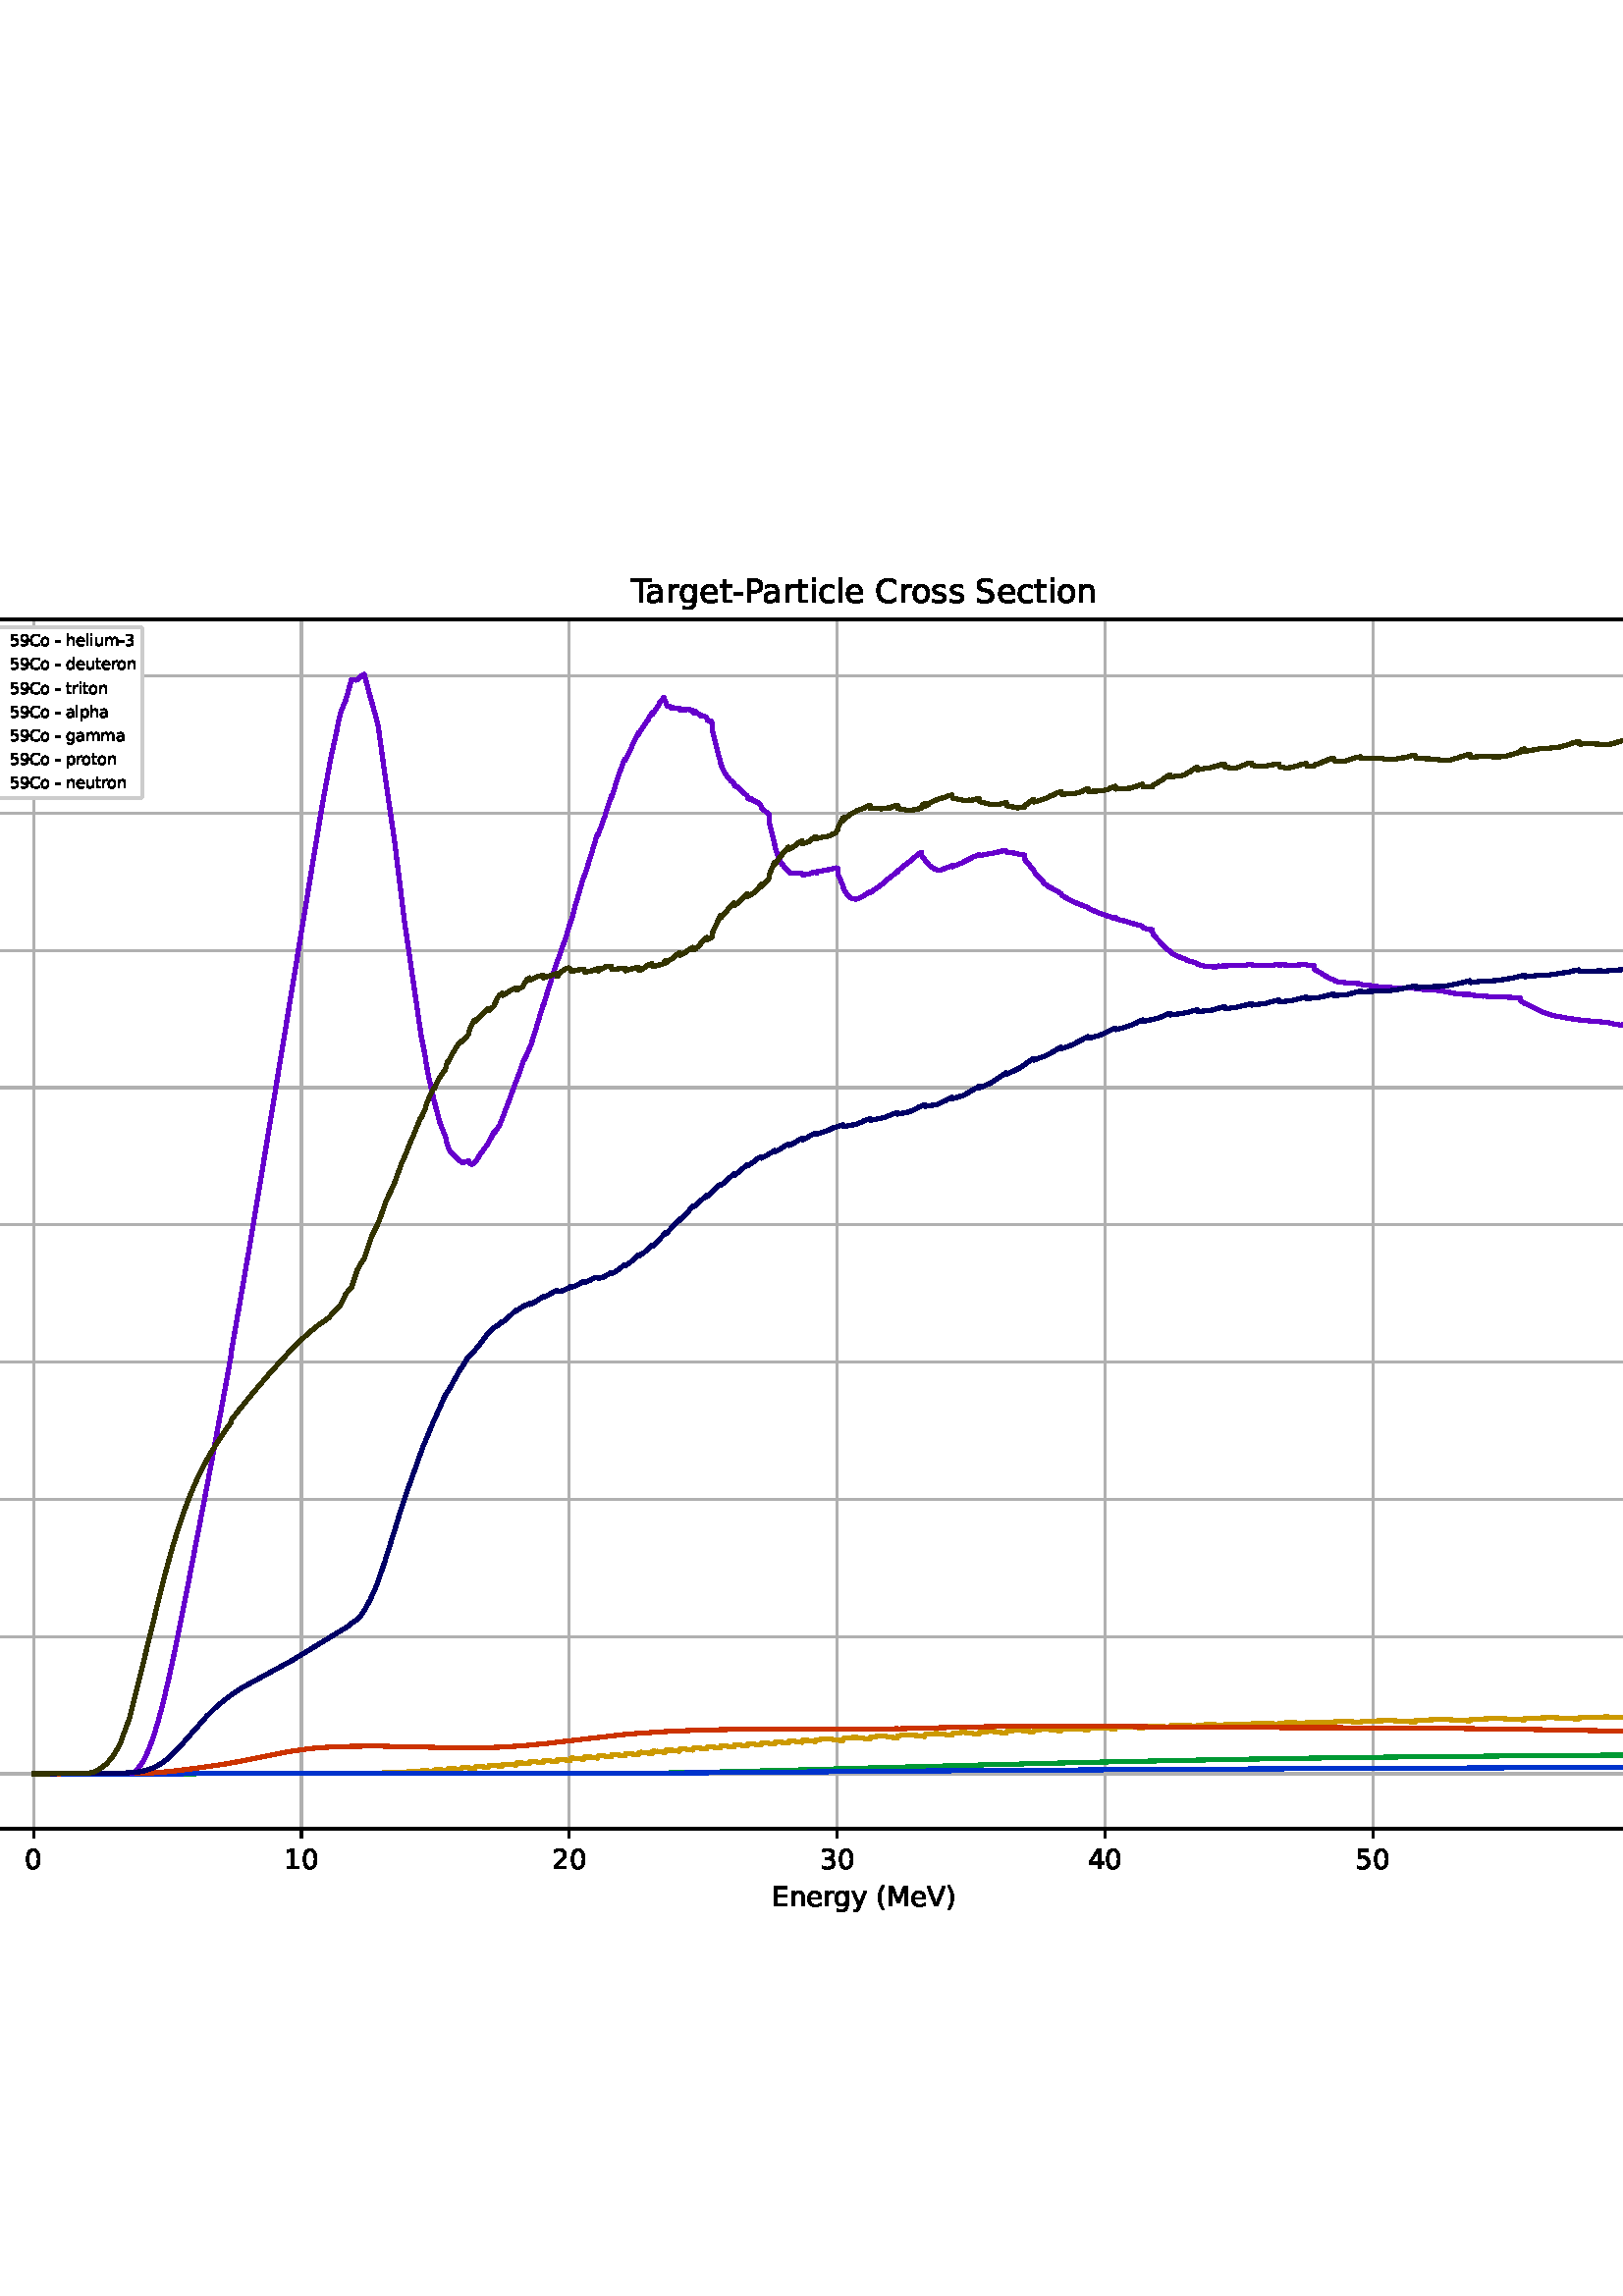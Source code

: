 %!PS-Adobe-3.0 EPSF-3.0
%%Orientation: portrait
%%BoundingBox: -126.0 108.0 738.0 684.0
%%EndComments
%%BeginProlog
/mpldict 8 dict def
mpldict begin
/m { moveto } bind def
/l { lineto } bind def
/r { rlineto } bind def
/c { curveto } bind def
/cl { closepath } bind def
/box {
      m
      1 index 0 r
      0 exch r
      neg 0 r
      cl
    } bind def
/clipbox {
      box
      clip
      newpath
    } bind def
%!PS-Adobe-3.0 Resource-Font
%%Copyright: Copyright (c) 2003 by Bitstream, Inc. All Rights Reserved. Copyright (c) 2006 by Tavmjong Bah. All Rights Reserved. DejaVu changes are in public domain 
25 dict begin
/_d{bind def}bind def
/_m{moveto}_d
/_l{lineto}_d
/_cl{closepath eofill}_d
/_c{curveto}_d
/_sc{7 -1 roll{setcachedevice}{pop pop pop pop pop pop}ifelse}_d
/_e{exec}_d
/FontName /DejaVuSans def
/PaintType 0 def
/FontMatrix[.001 0 0 .001 0 0]def
/FontBBox[-1021 -463 1793 1232]def
/FontType 3 def
/Encoding [ /space /parenleft /parenright /hyphen /period /zero /one /two /three /four /five /six /eight /nine /B /C /E /M /P /S /T /V /a /c /d /e /g /h /i /l /m /n /o /p /r /s /t /u /y ] def
/FontInfo 10 dict dup begin
/FamilyName (DejaVu Sans) def
/FullName (DejaVu Sans) def
/Notice (Copyright (c) 2003 by Bitstream, Inc. All Rights Reserved. Copyright (c) 2006 by Tavmjong Bah. All Rights Reserved. DejaVu changes are in public domain ) def
/Weight (Book) def
/Version (Version 2.35) def
/ItalicAngle 0.0 def
/isFixedPitch false def
/UnderlinePosition -130 def
/UnderlineThickness 90 def
end readonly def
/CharStrings 40 dict dup begin
/.notdef 0 def
/space{318 0 0 0 0 0 _sc
}_d
/parenleft{390 0 86 -131 310 759 _sc
310 759 _m
266 683 234 609 213 536 _c
191 463 181 389 181 314 _c
181 238 191 164 213 91 _c
234 17 266 -56 310 -131 _c
232 -131 _l
183 -54 146 20 122 94 _c
98 168 86 241 86 314 _c
86 386 98 459 122 533 _c
146 607 182 682 232 759 _c
310 759 _l
_cl}_d
/parenright{390 0 80 -131 304 759 _sc
80 759 _m
158 759 _l
206 682 243 607 267 533 _c
291 459 304 386 304 314 _c
304 241 291 168 267 94 _c
243 20 206 -54 158 -131 _c
80 -131 _l
123 -56 155 17 177 91 _c
198 164 209 238 209 314 _c
209 389 198 463 177 536 _c
155 609 123 683 80 759 _c
_cl}_d
/hyphen{361 0 49 234 312 314 _sc
49 314 _m
312 314 _l
312 234 _l
49 234 _l
49 314 _l
_cl}_d
/period{318 0 107 0 210 124 _sc
107 124 _m
210 124 _l
210 0 _l
107 0 _l
107 124 _l
_cl}_d
/zero{636 0 66 -13 570 742 _sc
318 664 _m
267 664 229 639 203 589 _c
177 539 165 464 165 364 _c
165 264 177 189 203 139 _c
229 89 267 64 318 64 _c
369 64 407 89 433 139 _c
458 189 471 264 471 364 _c
471 464 458 539 433 589 _c
407 639 369 664 318 664 _c
318 742 _m
399 742 461 709 505 645 _c
548 580 570 486 570 364 _c
570 241 548 147 505 83 _c
461 19 399 -13 318 -13 _c
236 -13 173 19 130 83 _c
87 147 66 241 66 364 _c
66 486 87 580 130 645 _c
173 709 236 742 318 742 _c
_cl}_d
/one{636 0 110 0 544 729 _sc
124 83 _m
285 83 _l
285 639 _l
110 604 _l
110 694 _l
284 729 _l
383 729 _l
383 83 _l
544 83 _l
544 0 _l
124 0 _l
124 83 _l
_cl}_d
/two{{636 0 73 0 536 742 _sc
192 83 _m
536 83 _l
536 0 _l
73 0 _l
73 83 _l
110 121 161 173 226 239 _c
290 304 331 346 348 365 _c
380 400 402 430 414 455 _c
426 479 433 504 433 528 _c
433 566 419 598 392 622 _c
365 646 330 659 286 659 _c
255 659 222 653 188 643 _c
154 632 117 616 78 594 _c
78 694 _l
118 710 155 722 189 730 _c
223 738 255 742 284 742 _c
}_e{359 742 419 723 464 685 _c
509 647 532 597 532 534 _c
532 504 526 475 515 449 _c
504 422 484 390 454 354 _c
446 344 420 317 376 272 _c
332 227 271 164 192 83 _c
_cl}_e}_d
/three{{636 0 76 -13 556 742 _sc
406 393 _m
453 383 490 362 516 330 _c
542 298 556 258 556 212 _c
556 140 531 84 482 45 _c
432 6 362 -13 271 -13 _c
240 -13 208 -10 176 -4 _c
144 1 110 10 76 22 _c
76 117 _l
103 101 133 89 166 81 _c
198 73 232 69 268 69 _c
330 69 377 81 409 105 _c
441 129 458 165 458 212 _c
458 254 443 288 413 312 _c
383 336 341 349 287 349 _c
}_e{202 349 _l
202 430 _l
291 430 _l
339 430 376 439 402 459 _c
428 478 441 506 441 543 _c
441 580 427 609 401 629 _c
374 649 336 659 287 659 _c
260 659 231 656 200 650 _c
169 644 135 635 98 623 _c
98 711 _l
135 721 170 729 203 734 _c
235 739 266 742 296 742 _c
370 742 429 725 473 691 _c
517 657 539 611 539 553 _c
539 513 527 479 504 451 _c
481 423 448 403 406 393 _c
_cl}_e}_d
/four{636 0 49 0 580 729 _sc
378 643 _m
129 254 _l
378 254 _l
378 643 _l
352 729 _m
476 729 _l
476 254 _l
580 254 _l
580 172 _l
476 172 _l
476 0 _l
378 0 _l
378 172 _l
49 172 _l
49 267 _l
352 729 _l
_cl}_d
/five{{636 0 77 -13 549 729 _sc
108 729 _m
495 729 _l
495 646 _l
198 646 _l
198 467 _l
212 472 227 476 241 478 _c
255 480 270 482 284 482 _c
365 482 429 459 477 415 _c
525 370 549 310 549 234 _c
549 155 524 94 475 51 _c
426 8 357 -13 269 -13 _c
238 -13 207 -10 175 -6 _c
143 -1 111 6 77 17 _c
77 116 _l
106 100 136 88 168 80 _c
199 72 232 69 267 69 _c
}_e{323 69 368 83 401 113 _c
433 143 450 183 450 234 _c
450 284 433 324 401 354 _c
368 384 323 399 267 399 _c
241 399 214 396 188 390 _c
162 384 135 375 108 363 _c
108 729 _l
_cl}_e}_d
/six{{636 0 70 -13 573 742 _sc
330 404 _m
286 404 251 388 225 358 _c
199 328 186 286 186 234 _c
186 181 199 139 225 109 _c
251 79 286 64 330 64 _c
374 64 409 79 435 109 _c
461 139 474 181 474 234 _c
474 286 461 328 435 358 _c
409 388 374 404 330 404 _c
526 713 _m
526 623 _l
501 635 476 644 451 650 _c
425 656 400 659 376 659 _c
310 659 260 637 226 593 _c
}_e{192 549 172 482 168 394 _c
187 422 211 444 240 459 _c
269 474 301 482 336 482 _c
409 482 467 459 509 415 _c
551 371 573 310 573 234 _c
573 159 550 99 506 54 _c
462 9 403 -13 330 -13 _c
246 -13 181 19 137 83 _c
92 147 70 241 70 364 _c
70 479 97 571 152 639 _c
206 707 280 742 372 742 _c
396 742 421 739 447 735 _c
472 730 498 723 526 713 _c
_cl}_e}_d
/eight{{636 0 68 -13 568 742 _sc
318 346 _m
271 346 234 333 207 308 _c
180 283 167 249 167 205 _c
167 161 180 126 207 101 _c
234 76 271 64 318 64 _c
364 64 401 76 428 102 _c
455 127 469 161 469 205 _c
469 249 455 283 429 308 _c
402 333 365 346 318 346 _c
219 388 _m
177 398 144 418 120 447 _c
96 476 85 511 85 553 _c
85 611 105 657 147 691 _c
188 725 245 742 318 742 _c
}_e{390 742 447 725 489 691 _c
530 657 551 611 551 553 _c
551 511 539 476 515 447 _c
491 418 459 398 417 388 _c
464 377 501 355 528 323 _c
554 291 568 251 568 205 _c
568 134 546 80 503 43 _c
459 5 398 -13 318 -13 _c
237 -13 175 5 132 43 _c
89 80 68 134 68 205 _c
68 251 81 291 108 323 _c
134 355 171 377 219 388 _c
183 544 _m
183 506 194 476 218 455 _c
}_e{242 434 275 424 318 424 _c
360 424 393 434 417 455 _c
441 476 453 506 453 544 _c
453 582 441 611 417 632 _c
393 653 360 664 318 664 _c
275 664 242 653 218 632 _c
194 611 183 582 183 544 _c
_cl}_e}_d
/nine{{636 0 63 -13 566 742 _sc
110 15 _m
110 105 _l
134 93 159 84 185 78 _c
210 72 235 69 260 69 _c
324 69 374 90 408 134 _c
442 178 462 244 468 334 _c
448 306 424 284 396 269 _c
367 254 335 247 300 247 _c
226 247 168 269 126 313 _c
84 357 63 417 63 494 _c
63 568 85 628 129 674 _c
173 719 232 742 306 742 _c
390 742 455 709 499 645 _c
543 580 566 486 566 364 _c
}_e{566 248 538 157 484 89 _c
429 21 356 -13 264 -13 _c
239 -13 214 -10 189 -6 _c
163 -2 137 5 110 15 _c
306 324 _m
350 324 385 339 411 369 _c
437 399 450 441 450 494 _c
450 546 437 588 411 618 _c
385 648 350 664 306 664 _c
262 664 227 648 201 618 _c
175 588 162 546 162 494 _c
162 441 175 399 201 369 _c
227 339 262 324 306 324 _c
_cl}_e}_d
/B{{686 0 98 0 615 729 _sc
197 348 _m
197 81 _l
355 81 _l
408 81 447 92 473 114 _c
498 136 511 169 511 215 _c
511 260 498 293 473 315 _c
447 337 408 348 355 348 _c
197 348 _l
197 648 _m
197 428 _l
343 428 _l
391 428 426 437 450 455 _c
474 473 486 500 486 538 _c
486 574 474 602 450 620 _c
426 638 391 648 343 648 _c
197 648 _l
98 729 _m
350 729 _l
}_e{425 729 483 713 524 682 _c
564 650 585 606 585 549 _c
585 504 574 468 553 442 _c
532 416 502 399 462 393 _c
510 382 548 360 575 327 _c
601 294 615 253 615 204 _c
615 138 592 88 548 53 _c
504 17 441 0 360 0 _c
98 0 _l
98 729 _l
_cl}_e}_d
/C{{698 0 56 -13 644 742 _sc
644 673 _m
644 569 _l
610 599 575 622 537 638 _c
499 653 460 661 418 661 _c
334 661 270 635 226 584 _c
182 533 160 460 160 364 _c
160 268 182 194 226 143 _c
270 92 334 67 418 67 _c
460 67 499 74 537 90 _c
575 105 610 128 644 159 _c
644 56 _l
609 32 572 15 534 4 _c
496 -7 455 -13 412 -13 _c
302 -13 215 20 151 87 _c
}_e{87 154 56 246 56 364 _c
56 481 87 573 151 641 _c
215 708 302 742 412 742 _c
456 742 497 736 535 725 _c
573 713 610 696 644 673 _c
_cl}_e}_d
/E{632 0 98 0 568 729 _sc
98 729 _m
559 729 _l
559 646 _l
197 646 _l
197 430 _l
544 430 _l
544 347 _l
197 347 _l
197 83 _l
568 83 _l
568 0 _l
98 0 _l
98 729 _l
_cl}_d
/M{863 0 98 0 765 729 _sc
98 729 _m
245 729 _l
431 233 _l
618 729 _l
765 729 _l
765 0 _l
669 0 _l
669 640 _l
481 140 _l
382 140 _l
194 640 _l
194 0 _l
98 0 _l
98 729 _l
_cl}_d
/P{603 0 98 0 569 729 _sc
197 648 _m
197 374 _l
321 374 _l
367 374 402 385 427 409 _c
452 433 465 467 465 511 _c
465 555 452 588 427 612 _c
402 636 367 648 321 648 _c
197 648 _l
98 729 _m
321 729 _l
402 729 464 710 506 673 _c
548 636 569 582 569 511 _c
569 439 548 384 506 348 _c
464 311 402 293 321 293 _c
197 293 _l
197 0 _l
98 0 _l
98 729 _l
_cl}_d
/S{{635 0 66 -13 579 742 _sc
535 705 _m
535 609 _l
497 627 462 640 429 649 _c
395 657 363 662 333 662 _c
279 662 237 651 208 631 _c
179 610 165 580 165 542 _c
165 510 174 485 194 469 _c
213 452 250 439 304 429 _c
364 417 _l
437 403 491 378 526 343 _c
561 307 579 260 579 201 _c
579 130 555 77 508 41 _c
460 5 391 -13 300 -13 _c
265 -13 228 -9 189 -2 _c
}_e{150 5 110 16 69 32 _c
69 134 _l
109 111 148 94 186 83 _c
224 71 262 66 300 66 _c
356 66 399 77 430 99 _c
460 121 476 152 476 194 _c
476 230 465 258 443 278 _c
421 298 385 313 335 323 _c
275 335 _l
201 349 148 372 115 404 _c
82 435 66 478 66 534 _c
66 598 88 649 134 686 _c
179 723 242 742 322 742 _c
356 742 390 739 426 733 _c
461 727 497 717 535 705 _c
}_e{_cl}_e}_d
/T{611 0 -2 0 614 729 _sc
-2 729 _m
614 729 _l
614 646 _l
355 646 _l
355 0 _l
256 0 _l
256 646 _l
-2 646 _l
-2 729 _l
_cl}_d
/V{684 0 8 0 676 729 _sc
286 0 _m
8 729 _l
111 729 _l
342 115 _l
573 729 _l
676 729 _l
398 0 _l
286 0 _l
_cl}_d
/a{{613 0 60 -13 522 560 _sc
343 275 _m
270 275 220 266 192 250 _c
164 233 150 205 150 165 _c
150 133 160 107 181 89 _c
202 70 231 61 267 61 _c
317 61 357 78 387 114 _c
417 149 432 196 432 255 _c
432 275 _l
343 275 _l
522 312 _m
522 0 _l
432 0 _l
432 83 _l
411 49 385 25 355 10 _c
325 -5 287 -13 243 -13 _c
187 -13 142 2 109 33 _c
76 64 60 106 60 159 _c
}_e{60 220 80 266 122 298 _c
163 329 224 345 306 345 _c
432 345 _l
432 354 _l
432 395 418 427 391 450 _c
364 472 326 484 277 484 _c
245 484 215 480 185 472 _c
155 464 127 453 100 439 _c
100 522 _l
132 534 164 544 195 550 _c
226 556 256 560 286 560 _c
365 560 424 539 463 498 _c
502 457 522 395 522 312 _c
_cl}_e}_d
/c{{550 0 55 -13 488 560 _sc
488 526 _m
488 442 _l
462 456 437 466 411 473 _c
385 480 360 484 334 484 _c
276 484 230 465 198 428 _c
166 391 150 339 150 273 _c
150 206 166 154 198 117 _c
230 80 276 62 334 62 _c
360 62 385 65 411 72 _c
437 79 462 90 488 104 _c
488 21 _l
462 9 436 0 410 -5 _c
383 -10 354 -13 324 -13 _c
242 -13 176 12 128 64 _c
}_e{79 115 55 185 55 273 _c
55 362 79 432 128 483 _c
177 534 244 560 330 560 _c
358 560 385 557 411 551 _c
437 545 463 537 488 526 _c
_cl}_e}_d
/d{{635 0 55 -13 544 760 _sc
454 464 _m
454 760 _l
544 760 _l
544 0 _l
454 0 _l
454 82 _l
435 49 411 25 382 10 _c
353 -5 319 -13 279 -13 _c
213 -13 159 13 117 65 _c
75 117 55 187 55 273 _c
55 359 75 428 117 481 _c
159 533 213 560 279 560 _c
319 560 353 552 382 536 _c
411 520 435 496 454 464 _c
148 273 _m
148 207 161 155 188 117 _c
215 79 253 61 301 61 _c
}_e{348 61 385 79 413 117 _c
440 155 454 207 454 273 _c
454 339 440 390 413 428 _c
385 466 348 485 301 485 _c
253 485 215 466 188 428 _c
161 390 148 339 148 273 _c
_cl}_e}_d
/e{{615 0 55 -13 562 560 _sc
562 296 _m
562 252 _l
149 252 _l
153 190 171 142 205 110 _c
238 78 284 62 344 62 _c
378 62 412 66 444 74 _c
476 82 509 95 541 113 _c
541 28 _l
509 14 476 3 442 -3 _c
408 -9 373 -13 339 -13 _c
251 -13 182 12 131 62 _c
80 112 55 181 55 268 _c
55 357 79 428 127 481 _c
175 533 241 560 323 560 _c
397 560 455 536 498 489 _c
}_e{540 441 562 377 562 296 _c
472 322 _m
471 371 457 410 431 440 _c
404 469 368 484 324 484 _c
274 484 234 469 204 441 _c
174 413 156 373 152 322 _c
472 322 _l
_cl}_e}_d
/g{{635 0 55 -207 544 560 _sc
454 280 _m
454 344 440 395 414 431 _c
387 467 349 485 301 485 _c
253 485 215 467 188 431 _c
161 395 148 344 148 280 _c
148 215 161 165 188 129 _c
215 93 253 75 301 75 _c
349 75 387 93 414 129 _c
440 165 454 215 454 280 _c
544 68 _m
544 -24 523 -93 482 -139 _c
440 -184 377 -207 292 -207 _c
260 -207 231 -204 203 -200 _c
175 -195 147 -188 121 -178 _c
}_e{121 -91 _l
147 -105 173 -115 199 -122 _c
225 -129 251 -133 278 -133 _c
336 -133 380 -117 410 -87 _c
439 -56 454 -10 454 52 _c
454 96 _l
435 64 411 40 382 24 _c
353 8 319 0 279 0 _c
211 0 157 25 116 76 _c
75 127 55 195 55 280 _c
55 364 75 432 116 483 _c
157 534 211 560 279 560 _c
319 560 353 552 382 536 _c
411 520 435 496 454 464 _c
454 547 _l
544 547 _l
}_e{544 68 _l
_cl}_e}_d
/h{634 0 91 0 549 760 _sc
549 330 _m
549 0 _l
459 0 _l
459 327 _l
459 379 448 417 428 443 _c
408 469 378 482 338 482 _c
289 482 251 466 223 435 _c
195 404 181 362 181 309 _c
181 0 _l
91 0 _l
91 760 _l
181 760 _l
181 462 _l
202 494 227 519 257 535 _c
286 551 320 560 358 560 _c
420 560 468 540 500 501 _c
532 462 549 405 549 330 _c
_cl}_d
/i{278 0 94 0 184 760 _sc
94 547 _m
184 547 _l
184 0 _l
94 0 _l
94 547 _l
94 760 _m
184 760 _l
184 646 _l
94 646 _l
94 760 _l
_cl}_d
/l{278 0 94 0 184 760 _sc
94 760 _m
184 760 _l
184 0 _l
94 0 _l
94 760 _l
_cl}_d
/m{{974 0 91 0 889 560 _sc
520 442 _m
542 482 569 511 600 531 _c
631 550 668 560 711 560 _c
767 560 811 540 842 500 _c
873 460 889 403 889 330 _c
889 0 _l
799 0 _l
799 327 _l
799 379 789 418 771 444 _c
752 469 724 482 686 482 _c
639 482 602 466 575 435 _c
548 404 535 362 535 309 _c
535 0 _l
445 0 _l
445 327 _l
445 379 435 418 417 444 _c
398 469 369 482 331 482 _c
}_e{285 482 248 466 221 435 _c
194 404 181 362 181 309 _c
181 0 _l
91 0 _l
91 547 _l
181 547 _l
181 462 _l
201 495 226 520 255 536 _c
283 552 317 560 357 560 _c
397 560 430 550 458 530 _c
486 510 506 480 520 442 _c
_cl}_e}_d
/n{634 0 91 0 549 560 _sc
549 330 _m
549 0 _l
459 0 _l
459 327 _l
459 379 448 417 428 443 _c
408 469 378 482 338 482 _c
289 482 251 466 223 435 _c
195 404 181 362 181 309 _c
181 0 _l
91 0 _l
91 547 _l
181 547 _l
181 462 _l
202 494 227 519 257 535 _c
286 551 320 560 358 560 _c
420 560 468 540 500 501 _c
532 462 549 405 549 330 _c
_cl}_d
/o{612 0 55 -13 557 560 _sc
306 484 _m
258 484 220 465 192 427 _c
164 389 150 338 150 273 _c
150 207 163 156 191 118 _c
219 80 257 62 306 62 _c
354 62 392 80 420 118 _c
448 156 462 207 462 273 _c
462 337 448 389 420 427 _c
392 465 354 484 306 484 _c
306 560 _m
384 560 445 534 490 484 _c
534 433 557 363 557 273 _c
557 183 534 113 490 63 _c
445 12 384 -13 306 -13 _c
227 -13 165 12 121 63 _c
77 113 55 183 55 273 _c
55 363 77 433 121 484 _c
165 534 227 560 306 560 _c
_cl}_d
/p{{635 0 91 -207 580 560 _sc
181 82 _m
181 -207 _l
91 -207 _l
91 547 _l
181 547 _l
181 464 _l
199 496 223 520 252 536 _c
281 552 316 560 356 560 _c
422 560 476 533 518 481 _c
559 428 580 359 580 273 _c
580 187 559 117 518 65 _c
476 13 422 -13 356 -13 _c
316 -13 281 -5 252 10 _c
223 25 199 49 181 82 _c
487 273 _m
487 339 473 390 446 428 _c
418 466 381 485 334 485 _c
}_e{286 485 249 466 222 428 _c
194 390 181 339 181 273 _c
181 207 194 155 222 117 _c
249 79 286 61 334 61 _c
381 61 418 79 446 117 _c
473 155 487 207 487 273 _c
_cl}_e}_d
/r{411 0 91 0 411 560 _sc
411 463 _m
401 469 390 473 378 476 _c
366 478 353 480 339 480 _c
288 480 249 463 222 430 _c
194 397 181 350 181 288 _c
181 0 _l
91 0 _l
91 547 _l
181 547 _l
181 462 _l
199 495 224 520 254 536 _c
284 552 321 560 365 560 _c
371 560 378 559 386 559 _c
393 558 401 557 411 555 _c
411 463 _l
_cl}_d
/s{{521 0 54 -13 472 560 _sc
443 531 _m
443 446 _l
417 458 391 468 364 475 _c
336 481 308 485 279 485 _c
234 485 200 478 178 464 _c
156 450 145 430 145 403 _c
145 382 153 366 169 354 _c
185 342 217 330 265 320 _c
296 313 _l
360 299 405 279 432 255 _c
458 230 472 195 472 151 _c
472 100 452 60 412 31 _c
372 1 316 -13 246 -13 _c
216 -13 186 -10 154 -5 _c
}_e{122 0 89 8 54 20 _c
54 113 _l
87 95 120 82 152 74 _c
184 65 216 61 248 61 _c
290 61 323 68 346 82 _c
368 96 380 117 380 144 _c
380 168 371 187 355 200 _c
339 213 303 226 247 238 _c
216 245 _l
160 257 119 275 95 299 _c
70 323 58 356 58 399 _c
58 450 76 490 112 518 _c
148 546 200 560 268 560 _c
301 560 332 557 362 552 _c
391 547 418 540 443 531 _c
}_e{_cl}_e}_d
/t{392 0 27 0 368 702 _sc
183 702 _m
183 547 _l
368 547 _l
368 477 _l
183 477 _l
183 180 _l
183 135 189 106 201 94 _c
213 81 238 75 276 75 _c
368 75 _l
368 0 _l
276 0 _l
206 0 158 13 132 39 _c
106 65 93 112 93 180 _c
93 477 _l
27 477 _l
27 547 _l
93 547 _l
93 702 _l
183 702 _l
_cl}_d
/u{634 0 85 -13 543 560 _sc
85 216 _m
85 547 _l
175 547 _l
175 219 _l
175 167 185 129 205 103 _c
225 77 255 64 296 64 _c
344 64 383 79 411 110 _c
439 141 453 183 453 237 _c
453 547 _l
543 547 _l
543 0 _l
453 0 _l
453 84 _l
431 50 405 26 377 10 _c
348 -5 315 -13 277 -13 _c
214 -13 166 6 134 45 _c
101 83 85 140 85 216 _c
311 560 _m
311 560 _l
_cl}_d
/y{592 0 30 -207 562 547 _sc
322 -50 _m
296 -114 271 -157 247 -177 _c
223 -197 191 -207 151 -207 _c
79 -207 _l
79 -132 _l
132 -132 _l
156 -132 175 -126 189 -114 _c
203 -102 218 -75 235 -31 _c
251 9 _l
30 547 _l
125 547 _l
296 119 _l
467 547 _l
562 547 _l
322 -50 _l
_cl}_d
end readonly def

/BuildGlyph
 {exch begin
 CharStrings exch
 2 copy known not{pop /.notdef}if
 true 3 1 roll get exec
 end}_d

/BuildChar {
 1 index /Encoding get exch get
 1 index /BuildGlyph get exec
}_d

FontName currentdict end definefont pop
end
%%EndProlog
mpldict begin
-126 108 translate
864 576 0 0 clipbox
gsave
0 0 m
864 0 l
864 576 l
0 576 l
cl
1.000 setgray
fill
grestore
gsave
108 63.36 m
777.6 63.36 l
777.6 506.88 l
108 506.88 l
cl
1.000 setgray
fill
grestore
0.800 setlinewidth
1 setlinejoin
2 setlinecap
[] 0 setdash
0.690 setgray
gsave
669.6 443.5 108 63.36 clipbox
138.338 63.36 m
138.338 506.88 l
stroke
grestore
0 setlinecap
0.000 setgray
gsave
/o {
gsave
newpath
translate
0.8 setlinewidth
1 setlinejoin
0 setlinecap
0 0 m
0 -3.5 l

gsave
0.000 setgray
fill
grestore
stroke
grestore
} bind def
138.338 63.36 o
grestore
/DejaVuSans findfont
10.000 scalefont
setfont
gsave
135.158 48.766 translate
0.0 rotate
0.0 0 m /zero glyphshow
grestore
2 setlinecap
0.690 setgray
gsave
669.6 443.5 108 63.36 clipbox
236.536 63.36 m
236.536 506.88 l
stroke
grestore
0 setlinecap
0.000 setgray
gsave
/o {
gsave
newpath
translate
0.8 setlinewidth
1 setlinejoin
0 setlinecap
0 0 m
0 -3.5 l

gsave
0.000 setgray
fill
grestore
stroke
grestore
} bind def
236.536 63.36 o
grestore
gsave
230.176 48.766 translate
0.0 rotate
0.0 0 m /one glyphshow
6.362 0 m /zero glyphshow
grestore
2 setlinecap
0.690 setgray
gsave
669.6 443.5 108 63.36 clipbox
334.733 63.36 m
334.733 506.88 l
stroke
grestore
0 setlinecap
0.000 setgray
gsave
/o {
gsave
newpath
translate
0.8 setlinewidth
1 setlinejoin
0 setlinecap
0 0 m
0 -3.5 l

gsave
0.000 setgray
fill
grestore
stroke
grestore
} bind def
334.733 63.36 o
grestore
gsave
328.374 48.766 translate
0.0 rotate
0.0 0 m /two glyphshow
6.362 0 m /zero glyphshow
grestore
2 setlinecap
0.690 setgray
gsave
669.6 443.5 108 63.36 clipbox
432.931 63.36 m
432.931 506.88 l
stroke
grestore
0 setlinecap
0.000 setgray
gsave
/o {
gsave
newpath
translate
0.8 setlinewidth
1 setlinejoin
0 setlinecap
0 0 m
0 -3.5 l

gsave
0.000 setgray
fill
grestore
stroke
grestore
} bind def
432.931 63.36 o
grestore
gsave
426.572 48.766 translate
0.0 rotate
0.0 0 m /three glyphshow
6.362 0 m /zero glyphshow
grestore
2 setlinecap
0.690 setgray
gsave
669.6 443.5 108 63.36 clipbox
531.129 63.36 m
531.129 506.88 l
stroke
grestore
0 setlinecap
0.000 setgray
gsave
/o {
gsave
newpath
translate
0.8 setlinewidth
1 setlinejoin
0 setlinecap
0 0 m
0 -3.5 l

gsave
0.000 setgray
fill
grestore
stroke
grestore
} bind def
531.129 63.36 o
grestore
gsave
524.769 48.766 translate
0.0 rotate
0.0 0 m /four glyphshow
6.362 0 m /zero glyphshow
grestore
2 setlinecap
0.690 setgray
gsave
669.6 443.5 108 63.36 clipbox
629.326 63.36 m
629.326 506.88 l
stroke
grestore
0 setlinecap
0.000 setgray
gsave
/o {
gsave
newpath
translate
0.8 setlinewidth
1 setlinejoin
0 setlinecap
0 0 m
0 -3.5 l

gsave
0.000 setgray
fill
grestore
stroke
grestore
} bind def
629.326 63.36 o
grestore
gsave
622.967 48.766 translate
0.0 rotate
0.0 0 m /five glyphshow
6.362 0 m /zero glyphshow
grestore
2 setlinecap
0.690 setgray
gsave
669.6 443.5 108 63.36 clipbox
727.524 63.36 m
727.524 506.88 l
stroke
grestore
0 setlinecap
0.000 setgray
gsave
/o {
gsave
newpath
translate
0.8 setlinewidth
1 setlinejoin
0 setlinecap
0 0 m
0 -3.5 l

gsave
0.000 setgray
fill
grestore
stroke
grestore
} bind def
727.524 63.36 o
grestore
gsave
721.165 48.766 translate
0.0 rotate
0.0 0 m /six glyphshow
6.362 0 m /zero glyphshow
grestore
gsave
408.956 35.094 translate
0.0 rotate
0.0 0 m /E glyphshow
6.318 0 m /n glyphshow
12.656 0 m /e glyphshow
18.809 0 m /r glyphshow
22.795 0 m /g glyphshow
29.143 0 m /y glyphshow
35.061 0 m /space glyphshow
38.239 0 m /parenleft glyphshow
42.141 0 m /M glyphshow
50.769 0 m /e glyphshow
56.921 0 m /V glyphshow
63.762 0 m /parenright glyphshow
grestore
2 setlinecap
0.690 setgray
gsave
669.6 443.5 108 63.36 clipbox
108 83.52 m
777.6 83.52 l
stroke
grestore
0 setlinecap
0.000 setgray
gsave
/o {
gsave
newpath
translate
0.8 setlinewidth
1 setlinejoin
0 setlinecap
-0 0 m
-3.5 0 l

gsave
0.000 setgray
fill
grestore
stroke
grestore
} bind def
108 83.52 o
grestore
gsave
85.094 79.723 translate
0.0 rotate
0.0 0 m /zero glyphshow
6.362 0 m /period glyphshow
9.541 0 m /zero glyphshow
grestore
2 setlinecap
0.690 setgray
gsave
669.6 443.5 108 63.36 clipbox
108 133.85 m
777.6 133.85 l
stroke
grestore
0 setlinecap
0.000 setgray
gsave
/o {
gsave
newpath
translate
0.8 setlinewidth
1 setlinejoin
0 setlinecap
-0 0 m
-3.5 0 l

gsave
0.000 setgray
fill
grestore
stroke
grestore
} bind def
108 133.85 o
grestore
gsave
85.094 130.053 translate
0.0 rotate
0.0 0 m /zero glyphshow
6.362 0 m /period glyphshow
9.541 0 m /two glyphshow
grestore
2 setlinecap
0.690 setgray
gsave
669.6 443.5 108 63.36 clipbox
108 184.179 m
777.6 184.179 l
stroke
grestore
0 setlinecap
0.000 setgray
gsave
/o {
gsave
newpath
translate
0.8 setlinewidth
1 setlinejoin
0 setlinecap
-0 0 m
-3.5 0 l

gsave
0.000 setgray
fill
grestore
stroke
grestore
} bind def
108 184.179 o
grestore
gsave
85.094 180.382 translate
0.0 rotate
0.0 0 m /zero glyphshow
6.362 0 m /period glyphshow
9.541 0 m /four glyphshow
grestore
2 setlinecap
0.690 setgray
gsave
669.6 443.5 108 63.36 clipbox
108 234.509 m
777.6 234.509 l
stroke
grestore
0 setlinecap
0.000 setgray
gsave
/o {
gsave
newpath
translate
0.8 setlinewidth
1 setlinejoin
0 setlinecap
-0 0 m
-3.5 0 l

gsave
0.000 setgray
fill
grestore
stroke
grestore
} bind def
108 234.509 o
grestore
gsave
85.094 230.712 translate
0.0 rotate
0.0 0 m /zero glyphshow
6.362 0 m /period glyphshow
9.541 0 m /six glyphshow
grestore
2 setlinecap
0.690 setgray
gsave
669.6 443.5 108 63.36 clipbox
108 284.838 m
777.6 284.838 l
stroke
grestore
0 setlinecap
0.000 setgray
gsave
/o {
gsave
newpath
translate
0.8 setlinewidth
1 setlinejoin
0 setlinecap
-0 0 m
-3.5 0 l

gsave
0.000 setgray
fill
grestore
stroke
grestore
} bind def
108 284.838 o
grestore
gsave
85.094 281.041 translate
0.0 rotate
0.0 0 m /zero glyphshow
6.362 0 m /period glyphshow
9.541 0 m /eight glyphshow
grestore
2 setlinecap
0.690 setgray
gsave
669.6 443.5 108 63.36 clipbox
108 335.168 m
777.6 335.168 l
stroke
grestore
0 setlinecap
0.000 setgray
gsave
/o {
gsave
newpath
translate
0.8 setlinewidth
1 setlinejoin
0 setlinecap
-0 0 m
-3.5 0 l

gsave
0.000 setgray
fill
grestore
stroke
grestore
} bind def
108 335.168 o
grestore
gsave
85.094 331.371 translate
0.0 rotate
0.0 0 m /one glyphshow
6.362 0 m /period glyphshow
9.541 0 m /zero glyphshow
grestore
2 setlinecap
0.690 setgray
gsave
669.6 443.5 108 63.36 clipbox
108 385.497 m
777.6 385.497 l
stroke
grestore
0 setlinecap
0.000 setgray
gsave
/o {
gsave
newpath
translate
0.8 setlinewidth
1 setlinejoin
0 setlinecap
-0 0 m
-3.5 0 l

gsave
0.000 setgray
fill
grestore
stroke
grestore
} bind def
108 385.497 o
grestore
gsave
85.094 381.7 translate
0.0 rotate
0.0 0 m /one glyphshow
6.362 0 m /period glyphshow
9.541 0 m /two glyphshow
grestore
2 setlinecap
0.690 setgray
gsave
669.6 443.5 108 63.36 clipbox
108 435.827 m
777.6 435.827 l
stroke
grestore
0 setlinecap
0.000 setgray
gsave
/o {
gsave
newpath
translate
0.8 setlinewidth
1 setlinejoin
0 setlinecap
-0 0 m
-3.5 0 l

gsave
0.000 setgray
fill
grestore
stroke
grestore
} bind def
108 435.827 o
grestore
gsave
85.094 432.03 translate
0.0 rotate
0.0 0 m /one glyphshow
6.362 0 m /period glyphshow
9.541 0 m /four glyphshow
grestore
2 setlinecap
0.690 setgray
gsave
669.6 443.5 108 63.36 clipbox
108 486.156 m
777.6 486.156 l
stroke
grestore
0 setlinecap
0.000 setgray
gsave
/o {
gsave
newpath
translate
0.8 setlinewidth
1 setlinejoin
0 setlinecap
-0 0 m
-3.5 0 l

gsave
0.000 setgray
fill
grestore
stroke
grestore
} bind def
108 486.156 o
grestore
gsave
85.094 482.359 translate
0.0 rotate
0.0 0 m /one glyphshow
6.362 0 m /period glyphshow
9.541 0 m /six glyphshow
grestore
gsave
79.016 231.823 translate
90.0 rotate
0.0 0 m /C glyphshow
6.982 0 m /r glyphshow
10.844 0 m /o glyphshow
16.962 0 m /s glyphshow
22.172 0 m /s glyphshow
27.382 0 m /hyphen glyphshow
30.99 0 m /s glyphshow
36.2 0 m /e glyphshow
42.353 0 m /c glyphshow
47.851 0 m /t glyphshow
51.771 0 m /i glyphshow
54.55 0 m /o glyphshow
60.668 0 m /n glyphshow
67.006 0 m /space glyphshow
70.185 0 m /parenleft glyphshow
74.086 0 m /B glyphshow
80.946 0 m /a glyphshow
87.074 0 m /r glyphshow
91.061 0 m /n glyphshow
97.398 0 m /s glyphshow
102.608 0 m /parenright glyphshow
grestore
1.500 setlinewidth
2 setlinecap
0.000 0.600 0.200 setrgbcolor
gsave
669.6 443.5 108 63.36 clipbox
138.436 83.52 m
355.651 83.627 l
356.633 83.665 l
370.577 83.807 l
371.264 83.846 l
381.181 84.006 l
381.967 84.05 l
391.394 84.237 l
391.983 84.263 l
401.411 84.474 l
402.0 84.502 l
411.329 84.728 l
411.918 84.757 l
421.345 84.996 l
421.934 85.026 l
431.361 85.272 l
431.95 85.301 l
441.376 85.551 l
441.965 85.58 l
451.392 85.83 l
452.08 85.86 l
465.531 86.187 l
465.825 86.234 l
475.548 86.457 l
475.843 86.502 l
486.349 86.77 l
486.741 86.808 l
501.075 87.118 l
501.468 87.156 l
516.3 87.506 l
516.791 87.54 l
531.224 87.851 l
555.481 88.34 l
555.972 88.372 l
575.51 88.729 l
576.001 88.758 l
595.447 89.074 l
596.036 89.101 l
616.262 89.398 l
617.047 89.42 l
646.213 89.76 l
647.097 89.779 l
675.478 90.015 l
675.773 90.055 l
696.194 90.213 l
696.587 90.243 l
735.473 90.449 l
735.866 90.479 l
747.164 90.543 l
747.164 90.543 l
stroke
grestore
0.800 0.600 0.000 setrgbcolor
gsave
669.6 443.5 108 63.36 clipbox
138.436 83.52 m
259.318 83.63 l
265.21 83.734 l
265.406 83.817 l
270.709 84.034 l
272.771 84.062 l
273.164 84.027 l
275.226 84.023 l
275.422 84.296 l
277.78 84.329 l
278.074 84.272 l
280.235 84.249 l
280.431 84.614 l
282.788 84.641 l
282.984 84.562 l
285.145 84.519 l
285.341 84.96 l
286.912 84.997 l
289.073 84.881 l
289.367 84.833 l
290.153 84.828 l
290.349 85.341 l
291.233 85.396 l
291.429 85.343 l
292.411 85.37 l
292.804 85.364 l
293.0 85.25 l
295.161 85.168 l
295.357 85.746 l
296.241 85.805 l
296.437 85.745 l
297.321 85.772 l
297.812 85.762 l
298.009 85.632 l
300.169 85.534 l
300.365 86.168 l
302.329 86.189 l
302.82 86.176 l
303.017 86.034 l
305.177 85.921 l
305.373 86.602 l
307.239 86.62 l
307.828 86.603 l
308.025 86.45 l
310.185 86.324 l
310.381 87.044 l
312.149 87.06 l
312.738 87.04 l
312.935 86.878 l
315.192 86.738 l
315.389 87.489 l
317.058 87.504 l
317.745 87.479 l
317.942 87.309 l
320.102 87.161 l
320.298 87.921 l
321.182 87.987 l
321.379 87.904 l
322.164 87.94 l
322.753 87.917 l
322.95 87.742 l
325.11 87.586 l
325.307 88.365 l
326.19 88.432 l
326.387 88.346 l
327.074 88.384 l
327.761 88.355 l
327.958 88.175 l
330.118 88.011 l
330.315 88.805 l
331.198 88.873 l
331.395 88.785 l
332.082 88.819 l
332.77 88.789 l
332.966 88.605 l
335.126 88.436 l
335.323 89.242 l
336.206 89.31 l
336.403 89.221 l
337.091 89.252 l
337.779 89.22 l
337.975 89.034 l
340.135 88.859 l
340.332 89.673 l
341.216 89.741 l
341.412 89.651 l
342.099 89.679 l
342.787 89.646 l
342.983 89.458 l
345.143 89.281 l
345.34 90.102 l
346.224 90.17 l
346.42 90.08 l
347.107 90.104 l
347.795 90.071 l
347.991 89.882 l
350.151 89.704 l
350.348 90.528 l
351.232 90.597 l
351.428 90.506 l
352.017 90.532 l
352.705 90.498 l
352.901 90.308 l
355.16 90.122 l
355.356 90.949 l
356.142 91.0 l
356.338 90.909 l
357.025 90.949 l
357.713 90.915 l
357.909 90.725 l
360.069 90.542 l
360.266 91.351 l
361.15 91.416 l
361.346 91.325 l
362.033 91.363 l
362.721 91.33 l
362.917 91.14 l
365.078 90.958 l
365.274 91.766 l
366.158 91.831 l
366.354 91.741 l
367.041 91.777 l
367.729 91.743 l
367.925 91.554 l
370.086 91.372 l
370.282 92.178 l
371.166 92.243 l
371.362 92.153 l
372.05 92.184 l
372.737 92.15 l
372.933 91.962 l
375.093 91.782 l
375.289 92.583 l
376.173 92.649 l
376.369 92.56 l
377.057 92.589 l
377.744 92.556 l
377.94 92.369 l
380.101 92.188 l
380.297 92.984 l
381.181 93.049 l
381.377 92.961 l
382.065 92.985 l
382.752 92.952 l
382.949 92.766 l
385.109 92.586 l
385.305 93.376 l
386.189 93.441 l
386.385 93.354 l
387.073 93.376 l
387.76 93.342 l
387.957 93.158 l
390.117 92.976 l
390.313 93.76 l
391.197 93.823 l
391.394 93.735 l
392.081 93.753 l
392.67 93.723 l
392.866 93.54 l
395.125 93.354 l
395.321 94.131 l
396.108 94.176 l
396.304 94.089 l
397.09 94.121 l
397.679 94.091 l
397.876 93.91 l
400.036 93.725 l
400.232 94.477 l
401.116 94.532 l
401.312 94.446 l
402.098 94.472 l
402.687 94.441 l
402.884 94.262 l
405.044 94.078 l
405.24 94.822 l
406.124 94.878 l
406.321 94.792 l
407.106 94.815 l
407.695 94.785 l
407.892 94.608 l
410.052 94.42 l
410.248 95.155 l
411.132 95.207 l
411.329 95.123 l
412.016 95.146 l
412.703 95.108 l
412.9 94.933 l
415.06 94.747 l
415.257 95.473 l
416.14 95.525 l
416.337 95.442 l
417.024 95.462 l
417.711 95.425 l
417.908 95.252 l
420.068 95.063 l
420.265 95.78 l
421.148 95.829 l
421.345 95.747 l
422.032 95.762 l
422.72 95.723 l
422.916 95.552 l
425.076 95.365 l
425.273 95.97 l
428.12 96.239 l
429.692 96.344 l
431.165 96.201 l
431.361 96.083 l
432.638 96.013 l
432.834 95.851 l
435.091 95.665 l
435.288 96.475 l
438.627 96.847 l
439.609 96.883 l
441.082 96.739 l
441.278 96.624 l
442.653 96.548 l
442.849 96.39 l
445.009 96.209 l
445.206 96.983 l
448.643 97.347 l
449.625 97.376 l
451.098 97.235 l
451.294 97.123 l
452.669 97.046 l
452.865 96.892 l
455.026 96.713 l
455.222 97.466 l
458.658 97.815 l
459.64 97.837 l
461.113 97.699 l
461.309 97.59 l
462.684 97.515 l
462.88 97.365 l
465.04 97.189 l
465.236 97.921 l
468.771 98.27 l
469.655 98.275 l
471.127 98.14 l
471.323 98.034 l
472.701 97.96 l
472.898 97.814 l
475.058 97.642 l
475.253 98.353 l
478.788 98.691 l
479.672 98.691 l
481.046 98.565 l
481.242 98.463 l
482.617 98.39 l
482.814 98.249 l
484.974 98.081 l
485.17 98.76 l
488.704 99.081 l
489.686 99.089 l
491.061 98.966 l
491.258 98.866 l
492.632 98.796 l
492.828 98.659 l
494.988 98.495 l
495.185 99.155 l
498.817 99.478 l
499.602 99.475 l
501.075 99.351 l
501.272 99.254 l
502.647 99.185 l
502.843 99.053 l
505.002 98.893 l
505.199 99.533 l
508.93 99.857 l
509.618 99.839 l
511.09 99.718 l
511.286 99.624 l
512.668 99.556 l
512.864 99.428 l
515.023 99.272 l
515.22 99.894 l
520.62 100.119 l
521.307 99.975 l
522.584 99.914 l
522.78 99.79 l
525.039 99.633 l
525.235 100.236 l
530.635 100.449 l
531.42 100.304 l
532.598 100.248 l
532.794 100.128 l
534.955 99.979 l
535.151 100.555 l
540.649 100.758 l
541.435 100.617 l
543.889 100.398 l
544.183 100.333 l
544.969 100.3 l
545.165 100.86 l
550.768 101.025 l
552.634 100.865 l
552.83 100.751 l
554.99 100.608 l
555.186 101.153 l
560.783 101.305 l
562.648 101.149 l
562.845 101.038 l
565.005 100.899 l
565.201 101.428 l
570.798 101.574 l
572.564 101.427 l
572.761 101.32 l
575.019 101.177 l
575.216 101.69 l
580.91 101.82 l
582.579 101.683 l
582.776 101.58 l
584.935 101.448 l
585.132 101.939 l
590.931 102.069 l
592.601 101.932 l
592.797 101.831 l
594.956 101.698 l
595.153 102.176 l
601.044 102.29 l
601.338 102.214 l
603.891 102.024 l
604.186 101.969 l
604.97 101.94 l
605.167 102.405 l
610.861 102.523 l
612.629 102.388 l
612.825 102.292 l
614.986 102.164 l
615.182 102.616 l
620.975 102.719 l
621.269 102.648 l
623.92 102.464 l
624.214 102.412 l
625.0 102.384 l
625.196 102.746 l
630.701 102.92 l
635.512 103.062 l
642.581 102.721 l
642.778 102.635 l
644.937 102.527 l
645.133 103.073 l
651.908 103.371 l
655.149 103.458 l
662.61 103.113 l
662.806 103.033 l
664.966 102.928 l
665.163 103.445 l
672.238 103.738 l
675.184 103.798 l
682.548 103.472 l
682.744 103.395 l
684.903 103.294 l
685.1 103.779 l
692.365 104.061 l
695.212 104.107 l
702.576 103.792 l
702.871 103.717 l
704.933 103.624 l
705.129 104.084 l
712.302 104.343 l
715.248 104.389 l
722.513 104.09 l
722.808 104.018 l
724.968 103.926 l
725.164 104.363 l
732.332 104.608 l
735.375 104.643 l
742.542 104.362 l
742.837 104.293 l
744.899 104.21 l
745.096 104.621 l
747.164 104.669 l
747.164 104.669 l
stroke
grestore
0.000 0.200 0.800 setrgbcolor
gsave
669.6 443.5 108 63.36 clipbox
138.436 83.52 m
344.26 83.63 l
344.849 83.646 l
368.613 83.772 l
370.086 83.802 l
389.233 83.933 l
389.822 83.951 l
414.176 84.137 l
414.864 84.154 l
444.224 84.382 l
445.009 84.398 l
464.156 84.539 l
464.745 84.565 l
562.746 85.197 l
747.164 86.023 l
747.164 86.023 l
stroke
grestore
0.800 0.200 0.000 setrgbcolor
gsave
669.6 443.5 108 63.36 clipbox
138.436 83.52 m
175.064 83.631 l
182.233 83.89 l
187.83 84.329 l
194.311 85.085 l
205.407 86.615 l
208.844 87.154 l
214.638 88.205 l
220.628 89.443 l
231.43 91.581 l
239.581 92.769 l
240.858 92.865 l
249.499 93.516 l
250.481 93.516 l
260.692 93.658 l
263.344 93.681 l
263.737 93.703 l
272.673 93.467 l
272.967 93.505 l
278.369 93.369 l
278.762 93.381 l
283.672 93.257 l
292.608 93.024 l
293.0 93.057 l
298.303 93.026 l
298.794 93.049 l
308.319 93.233 l
308.908 93.269 l
313.327 93.493 l
313.917 93.544 l
319.906 93.98 l
324.128 94.417 l
326.387 94.601 l
329.038 94.958 l
350.642 97.444 l
353.294 97.764 l
353.785 97.83 l
359.775 98.352 l
361.641 98.452 l
370.871 99.056 l
371.657 99.076 l
381.868 99.523 l
397.188 99.848 l
398.465 99.872 l
405.044 99.877 l
405.339 99.829 l
407.695 99.839 l
408.775 99.862 l
427.04 99.778 l
428.415 99.766 l
432.245 99.766 l
442.751 99.851 l
448.545 99.901 l
453.16 100.005 l
455.026 100.081 l
455.32 100.028 l
483.697 100.749 l
486.741 100.765 l
491.65 100.848 l
494.203 100.922 l
496.756 100.898 l
513.944 101.05 l
515.023 101.068 l
515.318 101.013 l
528.475 100.927 l
543.889 100.812 l
544.871 100.832 l
547.62 100.74 l
564.416 100.672 l
568.146 100.605 l
593.876 100.504 l
594.956 100.522 l
595.251 100.468 l
601.338 100.431 l
615.182 100.427 l
639.635 100.287 l
649.061 100.218 l
653.086 100.163 l
661.824 100.132 l
667.127 100.039 l
673.514 99.915 l
684.412 99.836 l
691.285 99.689 l
698.747 99.544 l
704.933 99.514 l
705.227 99.453 l
714.365 99.272 l
747.164 98.814 l
747.164 98.814 l
stroke
grestore
0.400 0.000 0.800 setrgbcolor
gsave
669.6 443.5 108 63.36 clipbox
138.436 83.52 m
155.817 83.629 l
159.942 83.64 l
172.02 83.643 l
174.573 83.746 l
175.359 84.246 l
176.341 85.157 l
177.421 86.496 l
178.501 88.201 l
179.679 90.494 l
180.956 93.492 l
182.331 97.329 l
183.902 102.452 l
185.571 108.666 l
187.732 117.728 l
190.187 129.078 l
193.918 147.619 l
201.087 184.775 l
204.033 200.357 l
209.434 229.719 l
210.121 233.627 l
210.612 236.37 l
210.808 238.399 l
212.281 246.682 l
217.29 275.628 l
222.887 309.283 l
244.098 438.464 l
247.24 455.825 l
249.499 466.095 l
249.99 468.735 l
250.775 472.293 l
250.972 472.688 l
251.266 473.632 l
252.838 477.462 l
254.9 484.888 l
254.998 484.735 l
255.194 484.752 l
255.489 484.646 l
255.882 484.616 l
255.98 484.891 l
256.274 484.644 l
256.568 484.576 l
256.961 484.755 l
258.532 486.257 l
259.416 486.71 l
259.514 486.72 l
260.692 482.59 l
261.282 479.92 l
261.38 479.817 l
262.951 474.341 l
263.835 470.982 l
264.719 467.368 l
267.272 448.857 l
270.709 425.23 l
274.244 396.572 l
280.431 354.104 l
281.708 347.68 l
281.806 347.204 l
282.101 344.833 l
283.181 339.003 l
285.046 330.926 l
287.01 323.168 l
287.894 320.644 l
288.876 318.313 l
289.367 317.346 l
289.564 315.99 l
290.153 313.898 l
290.447 312.875 l
291.135 311.546 l
291.233 311.632 l
291.429 311.369 l
292.018 310.783 l
293.688 309.087 l
294.277 308.563 l
295.063 308.051 l
295.161 308.017 l
295.357 307.757 l
295.848 307.717 l
297.419 308.185 l
297.714 308.353 l
297.91 307.739 l
298.303 307.565 l
298.598 307.155 l
298.991 307.037 l
299.383 307.187 l
299.874 307.568 l
300.169 307.888 l
300.267 307.782 l
301.053 308.98 l
301.544 309.876 l
301.74 310.36 l
301.936 310.524 l
304.588 314.161 l
306.552 317.672 l
307.239 319.107 l
307.436 318.854 l
309.007 321.053 l
309.792 322.873 l
311.462 327.271 l
313.426 332.485 l
314.408 335.281 l
315.192 337.498 l
315.29 337.43 l
317.745 344.343 l
318.138 345.586 l
318.236 345.392 l
319.316 347.654 l
320.691 350.893 l
321.477 353.427 l
322.164 355.607 l
323.735 360.745 l
324.226 362.56 l
325.11 365.313 l
325.208 365.149 l
326.288 368.793 l
328.252 375.124 l
328.547 376.206 l
330.511 382.07 l
330.609 382.113 l
330.904 382.878 l
333.555 390.54 l
334.635 394.094 l
334.93 395.259 l
335.126 395.893 l
335.224 395.629 l
336.501 400.151 l
336.797 401.409 l
339.055 409.124 l
339.35 410.327 l
340.135 412.854 l
340.234 412.512 l
344.063 424.895 l
344.751 427.351 l
344.947 427.754 l
345.143 428.182 l
345.242 427.744 l
347.795 434.732 l
348.089 435.915 l
349.562 440.311 l
350.151 442.06 l
350.25 441.574 l
351.232 444.655 l
351.624 445.976 l
351.919 446.829 l
352.214 447.979 l
354.079 453.15 l
354.472 454.29 l
354.963 455.304 l
355.16 455.725 l
355.258 455.128 l
355.552 455.808 l
357.713 460.3 l
357.909 460.964 l
360.069 465.297 l
360.168 464.635 l
361.051 466.372 l
361.739 467.444 l
363.703 470.209 l
363.899 470.7 l
364.39 471.488 l
365.078 472.698 l
365.176 471.961 l
366.06 473.317 l
367.729 475.914 l
367.925 476.473 l
368.416 477.054 l
369.005 477.779 l
369.3 478.265 l
369.398 478.383 l
369.595 477.072 l
369.889 476.923 l
370.086 476.712 l
370.282 475.693 l
370.871 475.001 l
370.969 475.217 l
371.166 475.018 l
371.264 475.122 l
372.148 474.445 l
372.737 474.188 l
372.933 474.51 l
373.424 474.346 l
373.915 474.329 l
374.405 474.43 l
375.093 474.417 l
375.289 473.551 l
376.075 473.561 l
376.173 473.556 l
376.369 473.846 l
377.744 473.737 l
377.94 473.989 l
380.101 473.466 l
380.199 472.603 l
380.395 472.703 l
380.69 472.683 l
380.788 473.176 l
380.886 473.141 l
381.279 472.879 l
381.77 472.421 l
381.967 472.363 l
382.359 472.019 l
382.752 471.606 l
382.85 471.805 l
383.44 471.51 l
384.323 471.294 l
385.109 470.844 l
385.305 469.935 l
385.894 469.726 l
386.189 469.575 l
386.385 469.663 l
386.975 469.334 l
387.171 466.183 l
389.528 456.849 l
390.117 454.977 l
390.313 453.681 l
391.099 451.894 l
392.081 450.068 l
392.67 449.106 l
392.768 449.182 l
394.045 447.538 l
394.143 447.541 l
394.241 447.43 l
394.339 447.599 l
395.125 446.789 l
395.321 445.852 l
395.519 445.704 l
395.617 445.87 l
396.108 445.435 l
396.206 445.498 l
398.072 443.731 l
398.17 443.764 l
400.036 442.068 l
400.232 441.345 l
401.018 440.812 l
401.214 441.305 l
402.098 440.598 l
402.687 440.168 l
402.785 440.319 l
403.767 439.697 l
404.455 439.435 l
404.651 438.96 l
405.044 438.537 l
405.24 437.752 l
407.695 435.552 l
407.794 435.698 l
407.99 435.52 l
408.186 431.926 l
409.856 425.003 l
410.052 424.243 l
410.248 422.96 l
410.936 420.884 l
411.721 418.903 l
412.507 417.27 l
412.802 416.931 l
412.9 417.021 l
413.98 415.549 l
414.176 415.438 l
414.962 414.759 l
415.06 414.701 l
415.257 414.125 l
415.649 413.986 l
415.846 414.024 l
416.14 413.913 l
416.337 413.976 l
417.711 413.709 l
417.908 413.848 l
420.068 413.672 l
420.265 413.156 l
422.425 413.433 l
422.72 413.46 l
422.916 413.649 l
423.8 413.818 l
423.996 414.074 l
424.291 414.243 l
424.978 414.311 l
425.076 414.321 l
425.273 413.868 l
425.469 413.878 l
425.665 414.394 l
430.674 415.245 l
430.968 415.315 l
431.165 415.323 l
431.361 415.451 l
432.343 415.594 l
432.441 415.808 l
432.638 415.484 l
432.834 415.63 l
433.226 415.63 l
433.422 413.017 l
433.815 412.179 l
435.091 409.112 l
435.288 408.234 l
436.073 406.736 l
437.055 405.42 l
437.743 404.794 l
437.939 404.771 l
438.332 404.565 l
439.805 404.225 l
440.1 404.326 l
440.394 404.371 l
442.653 405.448 l
442.849 405.722 l
445.009 407.061 l
445.108 406.701 l
448.054 408.714 l
451.098 411.12 l
451.392 411.533 l
453.356 413.055 l
454.633 414.13 l
454.927 414.469 l
455.026 414.54 l
455.124 414.178 l
455.222 414.253 l
455.418 414.804 l
456.302 415.602 l
459.051 417.781 l
460.033 418.372 l
460.229 418.725 l
461.898 420.089 l
462.684 420.652 l
462.88 420.917 l
463.862 421.465 l
464.058 419.91 l
464.352 419.505 l
465.04 419.037 l
465.236 418.448 l
466.513 416.953 l
467.004 416.445 l
468.673 415.312 l
470.243 414.902 l
471.127 415.01 l
471.323 415.164 l
472.898 415.715 l
473.585 415.959 l
475.058 416.573 l
475.155 416.155 l
475.253 416.198 l
478.494 417.497 l
479.181 417.758 l
479.378 417.98 l
482.814 419.731 l
483.01 419.862 l
484.581 420.449 l
484.778 420.645 l
484.974 420.615 l
485.072 420.182 l
485.17 420.22 l
488.704 420.932 l
490.668 421.244 l
491.847 421.448 l
491.945 421.445 l
492.141 421.722 l
492.632 421.717 l
492.828 421.878 l
493.417 421.828 l
493.613 422.102 l
494.988 421.933 l
495.185 421.443 l
495.774 421.339 l
495.97 421.417 l
497.05 421.304 l
497.345 421.282 l
499.013 420.914 l
501.075 420.464 l
501.272 420.539 l
501.566 420.496 l
501.763 419.044 l
502.057 418.42 l
502.647 417.736 l
502.745 417.763 l
503.629 416.503 l
504.413 415.373 l
504.511 415.617 l
505.002 414.925 l
505.199 414.235 l
506.573 412.612 l
507.654 411.477 l
508.341 410.871 l
508.537 410.425 l
509.323 409.671 l
509.519 409.57 l
510.402 408.86 l
510.5 408.933 l
511.09 408.44 l
511.384 408.493 l
512.668 407.604 l
512.864 407.62 l
515.023 406.356 l
515.22 405.755 l
517.969 404.122 l
521.111 402.667 l
521.307 402.67 l
522.584 402.111 l
522.682 402.202 l
523.566 401.718 l
523.958 401.661 l
524.253 401.572 l
525.039 401.208 l
525.235 400.772 l
527.493 399.851 l
528.965 399.21 l
529.162 399.116 l
529.358 399.134 l
530.635 398.621 l
531.42 398.377 l
532.598 397.873 l
532.794 397.916 l
534.464 397.151 l
534.66 397.247 l
534.758 397.211 l
534.856 397.662 l
534.955 397.619 l
535.151 397.216 l
536.919 396.446 l
537.115 396.597 l
538.783 396.157 l
541.042 395.39 l
541.238 395.4 l
542.809 394.911 l
543.889 394.592 l
544.085 394.637 l
544.969 394.272 l
545.165 393.872 l
546.147 393.505 l
548.013 392.936 l
548.209 393.16 l
548.504 393.087 l
548.7 391.653 l
548.995 391.041 l
549.681 390.319 l
551.848 388.067 l
553.713 386.126 l
556.365 383.957 l
556.561 383.904 l
557.838 383.293 l
560.881 382.228 l
561.077 381.924 l
561.274 381.896 l
562.648 381.38 l
562.746 381.438 l
563.041 381.355 l
565.005 380.643 l
565.201 380.331 l
567.655 379.745 l
571.68 379.327 l
571.877 379.714 l
572.564 379.677 l
572.761 379.785 l
573.939 379.735 l
574.234 379.77 l
575.019 379.883 l
575.216 379.682 l
575.314 379.679 l
575.51 379.78 l
576.885 379.918 l
579.241 379.898 l
579.437 379.938 l
581.008 379.943 l
581.205 380.019 l
583.069 380.026 l
583.266 380.18 l
584.935 380.296 l
585.132 380.089 l
592.502 379.984 l
593.189 380.016 l
593.385 380.245 l
594.956 380.192 l
595.153 379.931 l
595.349 379.898 l
595.644 380.243 l
599.08 380.067 l
599.669 379.999 l
601.044 380.029 l
601.338 380.109 l
602.615 380.162 l
602.811 380.255 l
604.97 380.323 l
605.167 380.069 l
607.72 380.079 l
607.916 378.753 l
608.309 378.34 l
608.8 378.091 l
609.979 377.402 l
611.451 376.44 l
613.513 375.29 l
613.807 375.162 l
614.986 374.749 l
615.182 374.422 l
617.243 373.76 l
617.44 373.997 l
619.305 373.63 l
620.975 373.37 l
621.171 373.413 l
621.564 373.401 l
621.859 373.428 l
623.92 373.312 l
624.214 373.317 l
625.0 373.189 l
625.196 372.92 l
627.16 372.827 l
628.239 372.779 l
628.436 372.56 l
631.192 372.208 l
631.487 372.195 l
632.174 372.198 l
638.751 371.621 l
641.501 371.662 l
642.974 371.657 l
643.269 371.652 l
644.937 371.546 l
645.133 371.299 l
645.428 371.256 l
645.624 371.372 l
647.195 371.239 l
649.356 370.997 l
649.552 371.151 l
653.97 370.705 l
658.486 369.915 l
658.781 369.794 l
662.61 369.339 l
662.806 369.394 l
663.493 369.316 l
663.69 369.417 l
664.868 369.341 l
664.966 369.389 l
665.163 369.158 l
669.784 368.662 l
669.98 368.816 l
670.471 368.727 l
671.943 368.539 l
672.827 368.466 l
673.122 368.476 l
673.809 368.385 l
674.3 368.332 l
674.496 368.546 l
677.932 368.347 l
682.548 368.159 l
682.744 368.232 l
683.332 368.196 l
683.529 367.177 l
683.823 366.714 l
684.511 366.334 l
684.805 366.286 l
684.903 366.249 l
685.1 365.967 l
685.493 365.889 l
691.973 362.68 l
695.605 361.581 l
701.496 360.481 l
704.933 360.096 l
705.129 359.885 l
708.474 359.645 l
709.947 359.547 l
711.517 359.374 l
714.266 359.192 l
715.15 359.082 l
715.445 359.092 l
716.23 358.83 l
716.623 358.662 l
717.015 358.639 l
718.684 358.365 l
720.354 358.065 l
720.55 358.166 l
720.747 358.259 l
722.808 358.03 l
723.299 357.98 l
724.968 357.798 l
725.164 357.574 l
726.736 357.361 l
726.932 357.433 l
730.859 356.94 l
744.31 355.657 l
744.506 355.82 l
744.899 355.798 l
745.096 355.574 l
746.96 355.395 l
747.164 355.549 l
747.164 355.549 l
stroke
grestore
0.000 0.000 0.400 setrgbcolor
gsave
669.6 443.5 108 63.36 clipbox
138.436 83.52 m
169.565 83.629 l
173.591 83.941 l
174.868 83.993 l
177.323 84.289 l
179.581 84.78 l
181.545 85.432 l
183.313 86.238 l
185.179 87.345 l
187.044 88.724 l
189.107 90.547 l
191.365 92.841 l
194.508 96.373 l
201.774 104.606 l
204.916 107.706 l
207.961 110.293 l
211.692 113.095 l
215.522 115.529 l
229.761 123.278 l
231.136 124.043 l
233.296 125.22 l
249.793 135.272 l
250.972 136.035 l
251.463 136.281 l
253.329 137.463 l
255.194 138.894 l
255.882 139.373 l
256.372 139.697 l
257.452 140.649 l
258.63 142.006 l
259.71 143.629 l
261.773 147.431 l
263.638 151.602 l
264.719 154.353 l
267.075 161.296 l
271.003 173.812 l
272.869 179.996 l
275.226 187.02 l
275.52 187.837 l
280.922 203.069 l
282.002 205.619 l
283.475 209.177 l
285.145 213.244 l
285.243 213.288 l
287.6 218.572 l
288.287 220.219 l
289.367 222.609 l
289.465 222.607 l
290.153 223.771 l
290.251 223.715 l
295.161 232.544 l
295.259 232.435 l
297.714 236.512 l
297.91 236.661 l
298.5 237.168 l
298.892 237.544 l
300.66 239.502 l
301.936 241.039 l
305.177 245.429 l
305.275 245.188 l
307.043 247.135 l
307.436 247.29 l
307.828 247.541 l
308.025 247.67 l
308.516 247.95 l
309.792 249.06 l
310.185 249.425 l
310.283 249.112 l
312.051 250.573 l
315.192 253.572 l
315.29 253.23 l
318.138 255.226 l
318.334 255.185 l
318.727 255.373 l
319.022 255.406 l
319.709 255.749 l
320.102 255.985 l
320.2 255.601 l
320.298 255.654 l
321.379 256.182 l
322.361 256.7 l
325.11 258.549 l
325.208 258.153 l
325.307 258.208 l
326.779 258.945 l
330.02 260.852 l
330.118 260.876 l
330.315 260.437 l
332.475 260.691 l
332.966 260.977 l
334.635 261.708 l
334.832 262.112 l
335.126 262.263 l
335.224 261.831 l
335.323 261.867 l
336.698 262.342 l
339.055 263.556 l
339.35 263.778 l
340.135 264.136 l
340.234 263.697 l
340.332 263.731 l
342.787 264.713 l
342.983 264.917 l
344.456 265.597 l
344.652 265.591 l
345.045 265.609 l
345.143 265.63 l
345.34 265.184 l
347.009 265.576 l
347.795 265.941 l
347.991 266.149 l
348.286 266.253 l
349.17 266.772 l
350.151 267.329 l
350.25 266.888 l
350.348 266.935 l
351.232 267.407 l
351.526 267.608 l
351.723 267.665 l
352.705 268.319 l
352.999 268.652 l
355.061 270.216 l
355.16 270.293 l
355.258 269.863 l
355.356 269.92 l
357.222 271.18 l
359.087 272.876 l
359.48 273.289 l
360.069 273.796 l
360.168 273.375 l
361.051 274.012 l
362.132 274.692 l
365.078 277.314 l
365.176 276.891 l
367.729 279.325 l
368.023 279.765 l
370.086 282.031 l
370.184 281.541 l
371.755 283.215 l
374.798 286.588 l
375.093 286.918 l
375.191 286.472 l
377.646 288.943 l
379.021 290.5 l
379.413 290.99 l
380.101 291.778 l
380.199 291.316 l
381.476 292.418 l
382.163 293.057 l
385.109 295.65 l
385.207 295.162 l
387.073 296.83 l
387.76 297.464 l
387.957 297.762 l
390.117 299.755 l
390.215 299.254 l
392.67 301.303 l
392.866 301.618 l
395.125 303.508 l
395.223 302.993 l
395.321 303.064 l
396.697 304.104 l
397.581 304.821 l
397.679 304.872 l
397.876 305.174 l
399.054 306.103 l
399.447 306.482 l
400.036 306.942 l
400.232 306.436 l
402.687 308.231 l
402.884 308.517 l
404.455 309.531 l
404.946 309.728 l
405.044 309.794 l
405.142 309.25 l
405.24 309.306 l
408.972 311.391 l
409.266 311.616 l
410.052 312.108 l
410.15 311.571 l
410.248 311.615 l
412.212 312.715 l
414.864 314.416 l
415.06 314.514 l
415.158 313.95 l
415.257 313.968 l
417.024 314.78 l
417.711 315.129 l
417.908 315.372 l
419.086 316.045 l
420.068 316.56 l
420.166 316.005 l
420.265 316.055 l
421.148 316.42 l
421.443 316.604 l
422.229 317.011 l
422.72 317.253 l
422.916 317.5 l
423.898 317.928 l
425.076 318.505 l
425.175 318.025 l
425.273 318.06 l
427.531 318.78 l
430.379 319.806 l
431.361 320.369 l
431.852 320.5 l
433.913 321.184 l
434.404 321.338 l
435.091 321.539 l
435.19 320.856 l
435.288 320.876 l
439.903 321.707 l
442.653 322.819 l
442.849 323.044 l
445.009 323.821 l
445.108 323.155 l
445.206 323.177 l
450.41 324.203 l
451.49 324.686 l
452.669 325.104 l
452.865 325.313 l
454.535 325.892 l
455.026 326.087 l
455.124 325.434 l
455.222 325.453 l
455.811 325.561 l
456.695 325.744 l
458.56 326.111 l
459.247 326.244 l
461.113 327.051 l
461.407 327.228 l
462.684 327.78 l
462.88 327.985 l
465.04 328.922 l
465.236 328.279 l
469.557 328.963 l
471.127 329.672 l
471.52 329.916 l
472.701 330.417 l
472.898 330.634 l
475.058 331.66 l
475.155 331.025 l
475.253 331.06 l
479.574 332.452 l
482.814 334.393 l
483.305 334.669 l
484.483 335.339 l
484.974 335.643 l
485.072 335.028 l
485.17 335.078 l
487.722 336.21 l
488.803 336.652 l
489.392 336.962 l
494.988 340.641 l
495.086 340.024 l
495.185 340.08 l
496.166 340.596 l
497.738 341.318 l
499.602 342.201 l
502.647 344.242 l
502.843 344.519 l
503.923 345.211 l
504.218 345.442 l
505.002 345.885 l
505.101 345.259 l
505.199 345.307 l
507.654 346.258 l
509.519 346.877 l
510.304 347.269 l
510.991 347.604 l
512.078 348.286 l
513.453 349.147 l
515.023 350.075 l
515.122 349.436 l
515.22 349.476 l
517.773 350.34 l
519.54 351.019 l
521.503 352.109 l
522.584 352.609 l
522.78 352.843 l
525.039 353.898 l
525.137 353.236 l
525.235 353.266 l
526.903 353.712 l
528.965 354.248 l
529.358 354.421 l
530.144 354.766 l
532.598 355.861 l
532.794 356.092 l
533.973 356.606 l
534.267 356.784 l
534.955 357.059 l
535.053 356.414 l
535.151 356.439 l
537.508 357.048 l
540.06 357.813 l
541.631 358.485 l
542.417 358.785 l
542.613 358.855 l
542.809 359.077 l
544.871 359.968 l
544.969 360.003 l
545.067 359.366 l
545.165 359.429 l
546.147 359.676 l
550.074 360.488 l
552.634 361.422 l
552.83 361.644 l
554.99 362.444 l
555.088 361.792 l
555.186 361.81 l
556.561 362.021 l
558.427 362.222 l
559.114 362.285 l
562.648 363.048 l
562.845 363.226 l
565.005 363.687 l
565.201 363.053 l
570.209 363.543 l
570.994 363.76 l
571.288 363.891 l
572.564 364.11 l
572.761 364.288 l
573.939 364.537 l
574.135 364.638 l
574.725 364.744 l
575.019 364.822 l
575.216 364.185 l
576.296 364.278 l
576.689 364.273 l
579.732 364.676 l
580.91 364.993 l
582.579 365.323 l
582.776 365.504 l
583.953 365.748 l
584.15 365.876 l
584.935 366.027 l
585.033 365.408 l
585.132 365.438 l
587.292 365.715 l
588.176 365.811 l
589.844 365.997 l
591.029 366.286 l
591.324 366.41 l
594.465 367.268 l
594.956 367.328 l
595.153 366.724 l
597.117 366.817 l
599.374 367.041 l
601.044 367.394 l
601.338 367.54 l
603.891 368.123 l
604.186 368.224 l
604.97 368.393 l
605.167 367.794 l
609.88 368.262 l
610.175 368.36 l
610.567 368.403 l
611.254 368.602 l
612.629 368.876 l
612.825 369.037 l
613.905 369.256 l
614.102 369.349 l
614.789 369.457 l
614.986 369.503 l
615.182 368.914 l
619.6 369.216 l
619.993 369.321 l
620.386 369.354 l
621.368 369.669 l
621.76 369.779 l
622.545 369.95 l
622.741 370.111 l
623.92 370.371 l
624.214 370.481 l
625.0 370.655 l
625.196 370.212 l
627.16 370.403 l
629.523 370.474 l
631.978 370.494 l
632.37 370.514 l
635.316 370.698 l
636.101 370.791 l
637.869 371.015 l
638.555 371.138 l
640.028 371.43 l
644.937 372.545 l
645.133 371.815 l
652.006 372.24 l
653.676 372.263 l
654.952 372.379 l
655.345 372.457 l
656.228 372.512 l
656.522 372.525 l
658.388 372.857 l
658.977 372.975 l
662.61 373.76 l
662.806 373.919 l
664.77 374.332 l
664.966 374.412 l
665.065 373.682 l
665.163 373.697 l
667.127 373.937 l
667.715 374.025 l
673.514 374.367 l
674.496 374.445 l
678.62 374.968 l
679.111 375.107 l
680.191 375.341 l
680.387 375.346 l
682.548 375.781 l
682.744 375.945 l
683.725 376.159 l
684.707 376.405 l
684.903 376.471 l
685.1 375.789 l
685.885 375.887 l
689.812 376.292 l
690.598 376.327 l
692.169 376.43 l
692.955 376.445 l
694.231 376.521 l
699.533 377.306 l
700.808 377.492 l
702.576 377.809 l
702.772 377.97 l
704.638 378.3 l
704.933 378.373 l
705.129 377.684 l
707.983 377.877 l
709.554 377.908 l
711.517 377.963 l
712.008 377.988 l
714.757 377.953 l
717.702 378.132 l
720.157 378.383 l
720.354 378.355 l
724.968 379.108 l
725.164 378.431 l
726.932 378.552 l
736.161 378.64 l
736.553 378.645 l
738.517 378.846 l
739.499 378.992 l
741.266 379.292 l
741.56 379.4 l
742.542 379.556 l
742.739 379.709 l
744.801 379.979 l
744.899 379.994 l
745.096 379.365 l
746.764 379.473 l
747.164 379.478 l
747.164 379.478 l
stroke
grestore
0.200 0.200 0.000 setrgbcolor
gsave
669.6 443.5 108 63.36 clipbox
138.436 83.52 m
157.683 83.619 l
160.236 84.076 l
160.629 84.302 l
162.298 85.123 l
163.673 86.036 l
165.048 87.221 l
166.423 88.72 l
167.699 90.44 l
168.878 92.342 l
170.154 94.77 l
170.743 96.483 l
173.002 102.592 l
173.788 104.941 l
174.18 106.64 l
174.868 109.482 l
178.501 124.052 l
185.866 154.266 l
188.714 164.744 l
191.169 172.895 l
193.427 179.625 l
195.588 185.368 l
197.846 190.697 l
200.105 195.406 l
202.56 199.968 l
205.407 204.672 l
209.728 211.029 l
210.612 212.22 l
210.808 213.261 l
212.772 215.829 l
217.879 222.156 l
225.342 230.918 l
233.394 239.735 l
234.18 240.488 l
238.403 244.474 l
239.09 245.044 l
239.679 245.563 l
241.348 246.971 l
243.018 248.312 l
244.884 249.579 l
246.455 250.719 l
246.848 251.129 l
249.008 253.671 l
250.775 255.176 l
252.739 259.412 l
253.427 260.328 l
254.212 261.189 l
254.9 261.891 l
255.391 263.427 l
257.059 268.421 l
258.238 270.524 l
259.514 272.372 l
260.3 274.806 l
262.264 280.619 l
263.344 282.749 l
263.933 283.918 l
265.013 286.248 l
267.468 293.397 l
268.646 295.89 l
270.316 299.407 l
270.709 300.368 l
272.083 304.185 l
273.262 307.402 l
274.637 310.532 l
275.128 311.588 l
275.324 312.116 l
276.208 314.665 l
276.699 315.68 l
277.288 316.928 l
280.137 323.97 l
280.235 324.166 l
280.333 323.975 l
281.806 327.024 l
282.101 328.38 l
283.475 331.869 l
285.145 335.138 l
285.243 334.848 l
285.734 335.928 l
287.109 338.658 l
288.189 340.326 l
289.073 341.504 l
289.367 342.03 l
289.564 343.142 l
289.956 344.28 l
290.153 344.831 l
290.251 344.479 l
291.626 347.204 l
293.099 349.592 l
294.277 351.336 l
295.161 352.388 l
295.259 351.827 l
295.848 352.481 l
296.732 353.498 l
297.714 354.625 l
298.009 355.946 l
298.401 356.925 l
298.892 358.221 l
299.776 359.623 l
300.169 360.028 l
300.267 359.381 l
300.365 359.469 l
302.624 361.815 l
302.82 361.971 l
303.017 362.341 l
305.177 364.248 l
305.275 363.496 l
305.373 363.556 l
306.257 364.266 l
306.454 364.507 l
306.846 364.797 l
307.239 365.287 l
307.534 366.249 l
307.828 366.682 l
308.221 367.799 l
308.81 368.607 l
309.89 369.661 l
310.185 369.822 l
310.283 368.999 l
310.381 369.05 l
311.265 369.553 l
311.462 369.762 l
312.149 370.084 l
313.917 371.216 l
315.192 371.757 l
315.29 370.866 l
315.389 370.899 l
316.174 371.302 l
316.371 371.508 l
316.96 371.787 l
317.451 372.112 l
317.745 372.318 l
317.942 372.706 l
318.138 372.862 l
318.334 373.458 l
318.825 373.979 l
319.218 374.754 l
319.906 375.338 l
320.102 375.446 l
320.2 374.561 l
320.298 374.583 l
322.164 375.517 l
322.753 375.655 l
322.95 375.927 l
325.11 376.367 l
325.307 375.409 l
326.19 375.64 l
326.387 375.857 l
327.074 375.977 l
327.761 376.143 l
327.958 376.425 l
328.842 376.594 l
329.038 376.629 l
329.234 376.861 l
330.02 376.941 l
330.118 376.981 l
330.216 376.033 l
330.315 376.05 l
330.511 376.113 l
330.707 376.556 l
331.297 377.127 l
331.689 377.555 l
332.573 378.177 l
332.77 378.24 l
332.966 378.602 l
333.653 378.806 l
334.635 379.078 l
334.832 378.798 l
335.126 378.798 l
335.323 377.777 l
336.206 377.89 l
336.403 378.031 l
336.895 378.028 l
337.779 378.099 l
337.975 378.35 l
339.743 378.517 l
340.037 378.564 l
340.135 378.557 l
340.332 377.525 l
340.725 377.535 l
341.019 377.59 l
341.216 377.583 l
341.412 377.736 l
341.805 377.739 l
342.099 377.84 l
342.787 377.925 l
342.983 378.187 l
344.652 378.469 l
344.849 378.532 l
345.143 378.919 l
345.242 377.94 l
345.34 377.968 l
345.733 378.121 l
346.027 378.469 l
346.224 378.559 l
346.42 378.773 l
346.911 378.932 l
347.795 379.183 l
347.991 379.465 l
348.188 379.503 l
349.661 379.636 l
350.151 379.639 l
350.348 378.579 l
351.232 378.522 l
351.428 378.64 l
352.705 378.695 l
352.901 378.944 l
354.57 378.997 l
355.16 379.01 l
355.258 377.988 l
355.356 378.021 l
355.749 378.111 l
356.043 378.194 l
356.142 378.204 l
356.338 378.416 l
357.025 378.522 l
357.713 378.675 l
357.909 378.952 l
360.069 379.249 l
360.266 378.21 l
361.15 378.313 l
361.346 378.484 l
361.542 378.469 l
361.837 378.889 l
362.721 379.435 l
362.917 379.818 l
363.605 380.104 l
365.078 380.593 l
365.274 379.584 l
366.158 379.719 l
366.354 379.858 l
367.336 379.951 l
367.729 380.036 l
367.925 380.313 l
369.398 380.58 l
369.595 381.325 l
370.086 381.74 l
370.184 380.89 l
370.282 380.975 l
371.46 381.889 l
372.05 382.269 l
372.737 382.626 l
372.933 383.054 l
375.093 384.664 l
375.191 383.708 l
375.289 383.751 l
376.173 384.128 l
376.369 384.382 l
376.762 384.493 l
377.744 385.027 l
377.94 385.384 l
380.101 386.607 l
380.199 385.626 l
380.297 385.656 l
381.181 386.001 l
381.377 386.496 l
381.77 386.728 l
382.752 387.679 l
382.949 388.145 l
385.109 390.271 l
385.207 389.32 l
385.305 389.373 l
386.189 389.816 l
386.385 390.032 l
386.68 390.125 l
386.975 390.301 l
387.171 391.831 l
390.019 398.08 l
390.117 398.236 l
390.215 397.327 l
391.885 399.288 l
392.866 400.453 l
395.125 402.884 l
395.223 401.9 l
395.321 401.978 l
396.108 402.504 l
396.304 402.77 l
397.09 403.311 l
397.679 403.91 l
397.876 404.336 l
400.036 406.225 l
400.134 405.249 l
400.232 405.332 l
401.116 405.732 l
401.312 405.991 l
402.098 406.402 l
402.687 406.726 l
402.884 407.146 l
404.062 408.256 l
404.258 408.576 l
404.455 408.727 l
404.749 409.363 l
405.044 409.749 l
405.142 408.785 l
405.24 408.863 l
405.83 409.447 l
406.419 410.154 l
406.713 410.373 l
407.695 411.404 l
407.892 411.835 l
407.99 411.928 l
408.186 413.639 l
410.052 417.899 l
410.15 416.996 l
411.329 418.886 l
411.721 419.331 l
412.605 420.383 l
412.703 420.499 l
412.9 420.987 l
415.06 423.428 l
415.158 422.414 l
415.257 422.494 l
417.711 424.037 l
417.908 424.432 l
420.068 425.708 l
420.166 424.649 l
420.265 424.669 l
420.657 424.719 l
420.952 424.84 l
421.148 424.868 l
421.345 425.061 l
421.639 425.064 l
422.72 425.456 l
422.916 425.841 l
423.996 426.488 l
424.193 426.74 l
424.487 426.871 l
425.076 427.248 l
425.175 426.377 l
425.273 426.418 l
426.255 426.702 l
427.728 427.117 l
428.906 427.22 l
429.397 427.334 l
430.575 427.714 l
430.674 427.696 l
430.968 427.867 l
431.165 427.938 l
431.361 428.202 l
431.754 428.358 l
432.441 428.627 l
432.834 429.375 l
433.226 429.674 l
433.422 430.985 l
434.993 434.002 l
435.091 434.176 l
435.19 433.041 l
435.288 433.179 l
436.073 434.143 l
438.627 435.917 l
439.805 436.494 l
440.198 436.723 l
442.162 437.46 l
442.653 437.528 l
442.849 437.853 l
444.027 438.316 l
444.224 438.522 l
445.009 438.794 l
445.108 437.546 l
445.206 437.561 l
446.384 437.644 l
446.777 437.624 l
449.232 437.392 l
450.312 437.53 l
450.607 437.49 l
451.098 437.596 l
451.294 437.764 l
452.669 437.764 l
452.865 438.071 l
455.026 438.763 l
455.222 437.525 l
455.713 437.412 l
456.204 437.369 l
458.168 436.979 l
459.542 436.765 l
459.836 436.856 l
460.622 436.921 l
460.916 437.042 l
461.113 437.06 l
461.309 437.201 l
462.488 437.231 l
462.684 437.196 l
462.88 437.5 l
463.862 437.679 l
464.156 438.769 l
464.745 439.174 l
465.04 439.398 l
465.138 438.25 l
465.236 438.316 l
466.12 438.857 l
466.415 438.97 l
466.611 439.347 l
467.298 439.752 l
470.145 441.031 l
472.407 441.612 l
472.701 441.635 l
472.898 441.942 l
473.978 442.181 l
474.174 442.342 l
474.469 442.357 l
475.058 442.485 l
475.253 441.282 l
476.334 441.159 l
476.628 441.069 l
478.494 440.694 l
479.083 440.533 l
480.261 440.543 l
480.458 440.507 l
481.046 440.55 l
481.242 440.641 l
482.617 440.538 l
482.814 440.789 l
483.206 440.882 l
483.992 440.95 l
484.188 441.086 l
484.581 441.066 l
484.974 441.21 l
485.17 440.037 l
485.858 439.883 l
487.428 439.453 l
489.294 438.98 l
490.963 439.003 l
492.632 438.975 l
492.828 439.242 l
493.908 439.398 l
494.104 439.549 l
494.497 439.551 l
494.988 439.654 l
495.185 438.514 l
498.523 437.913 l
499.111 437.767 l
501.566 437.976 l
501.861 438.738 l
502.352 439.008 l
502.647 439.083 l
502.843 439.425 l
505.002 440.95 l
505.101 439.886 l
505.199 439.931 l
506.082 440.183 l
509.323 441.172 l
509.716 441.363 l
511.09 442.065 l
511.286 442.229 l
511.686 442.317 l
512.668 442.626 l
512.864 442.948 l
514.925 443.734 l
515.023 443.756 l
515.122 442.719 l
515.22 442.74 l
515.613 442.745 l
516.496 442.81 l
518.068 442.903 l
519.442 442.896 l
522.584 443.663 l
522.78 443.96 l
523.958 444.421 l
524.155 444.597 l
524.548 444.705 l
525.039 444.841 l
525.137 443.789 l
525.235 443.809 l
527.689 443.887 l
530.34 444.02 l
530.733 444.184 l
532.598 444.619 l
532.794 444.901 l
534.955 445.669 l
535.053 444.632 l
535.151 444.647 l
535.642 444.645 l
540.453 444.989 l
541.042 445.17 l
541.238 445.309 l
542.613 445.49 l
542.809 445.764 l
543.595 446.011 l
544.969 446.507 l
545.165 445.488 l
548.013 445.5 l
548.307 445.415 l
548.504 445.407 l
548.7 445.996 l
548.995 446.177 l
552.634 448.321 l
552.83 448.673 l
553.91 449.287 l
554.106 449.514 l
554.597 449.74 l
554.99 449.952 l
555.088 448.963 l
555.186 449.001 l
555.874 449.136 l
557.248 449.421 l
557.838 449.466 l
558.427 449.438 l
559.016 449.443 l
560.881 450.196 l
561.274 450.641 l
562.648 451.129 l
562.845 451.467 l
564.71 452.587 l
565.005 452.725 l
565.103 451.738 l
565.201 451.766 l
566.281 452.008 l
566.575 452.03 l
567.459 452.174 l
569.816 452.463 l
570.896 452.826 l
572.564 453.231 l
572.761 453.472 l
575.019 453.767 l
575.216 452.743 l
577.964 452.264 l
579.535 452.524 l
580.223 452.737 l
580.419 452.758 l
581.008 453.019 l
581.205 453.178 l
582.579 453.608 l
582.776 453.857 l
584.935 454.28 l
585.132 453.299 l
586.31 453.218 l
586.703 453.185 l
587.979 453.135 l
588.667 453.039 l
589.353 453.072 l
591.029 453.266 l
591.226 453.382 l
592.601 453.414 l
592.797 453.641 l
594.956 453.862 l
595.153 452.876 l
596.429 452.609 l
597.411 452.43 l
598.393 452.438 l
599.374 452.589 l
602.615 453.44 l
602.811 453.671 l
604.97 454.061 l
605.167 453.12 l
607.72 452.966 l
607.916 453.55 l
608.309 453.701 l
609.586 454.011 l
610.175 454.268 l
610.371 454.31 l
611.058 454.61 l
611.254 454.781 l
612.629 455.161 l
612.825 455.43 l
613.905 455.709 l
614.102 455.848 l
614.789 455.908 l
614.986 455.959 l
615.182 455.022 l
616.262 454.939 l
616.556 454.912 l
619.109 454.939 l
620.975 455.503 l
621.171 455.659 l
622.545 455.938 l
622.741 456.175 l
625.0 456.515 l
625.196 455.808 l
628.044 455.835 l
629.425 456.074 l
631.585 455.964 l
632.174 455.891 l
633.744 455.707 l
634.53 455.642 l
636.396 455.579 l
637.869 455.682 l
640.224 456.145 l
640.421 456.052 l
641.01 456.215 l
641.206 456.354 l
642.581 456.53 l
642.778 456.764 l
644.937 457.076 l
645.133 455.936 l
646.213 455.891 l
646.606 455.85 l
650.042 455.74 l
651.024 455.619 l
651.221 455.606 l
656.915 455.128 l
657.406 455.239 l
660.156 456.039 l
660.352 455.984 l
661.432 456.459 l
662.61 456.724 l
662.806 456.945 l
664.966 457.406 l
665.163 456.293 l
670.275 456.714 l
672.532 456.547 l
674.3 456.432 l
675.478 456.535 l
675.675 456.442 l
677.834 456.646 l
679.209 457.026 l
682.548 457.911 l
682.744 458.138 l
683.332 458.203 l
683.529 458.709 l
684.02 459.139 l
684.511 459.298 l
684.903 459.479 l
685.002 458.405 l
685.1 458.425 l
685.591 458.533 l
691.285 459.59 l
692.758 459.577 l
697.176 459.912 l
698.845 460.322 l
700.122 460.71 l
700.318 460.654 l
701.398 461.125 l
702.576 461.434 l
702.772 461.651 l
704.933 462.164 l
705.129 461.12 l
707.583 461.268 l
711.811 461.168 l
714.266 460.898 l
716.132 461.024 l
716.329 461.1 l
717.113 461.281 l
717.997 461.515 l
720.157 462.23 l
720.354 462.202 l
720.747 462.315 l
720.943 462.366 l
721.139 462.484 l
722.416 462.846 l
722.513 462.879 l
722.709 463.108 l
724.968 463.611 l
725.066 462.592 l
725.164 462.602 l
727.521 462.766 l
728.502 462.783 l
735.277 462.715 l
736.259 462.713 l
736.455 462.662 l
737.732 462.793 l
742.444 463.893 l
742.542 463.908 l
742.739 464.125 l
743.819 464.331 l
744.015 464.444 l
744.408 464.489 l
744.899 464.562 l
745.096 463.594 l
747.164 463.654 l
747.164 463.654 l
stroke
grestore
0.800 setlinewidth
0 setlinejoin
0.000 setgray
gsave
108 63.36 m
108 506.88 l
stroke
grestore
gsave
777.6 63.36 m
777.6 506.88 l
stroke
grestore
gsave
108 63.36 m
777.6 63.36 l
stroke
grestore
gsave
108 506.88 m
777.6 506.88 l
stroke
grestore
/DejaVuSans findfont
12.000 scalefont
setfont
gsave
357.339 512.88 translate
0.0 rotate
0.0 0 m /T glyphshow
5.33 0 m /a glyphshow
12.684 0 m /r glyphshow
17.367 0 m /g glyphshow
24.984 0 m /e glyphshow
32.367 0 m /t glyphshow
37.072 0 m /hyphen glyphshow
41.402 0 m /P glyphshow
48.139 0 m /a glyphshow
55.492 0 m /r glyphshow
60.426 0 m /t glyphshow
65.131 0 m /i glyphshow
68.465 0 m /c glyphshow
75.062 0 m /l glyphshow
78.396 0 m /e glyphshow
85.779 0 m /space glyphshow
89.594 0 m /C glyphshow
97.973 0 m /r glyphshow
102.656 0 m /o glyphshow
109.998 0 m /s glyphshow
116.25 0 m /s glyphshow
122.502 0 m /space glyphshow
126.316 0 m /S glyphshow
133.934 0 m /e glyphshow
141.316 0 m /c glyphshow
147.914 0 m /t glyphshow
152.619 0 m /i glyphshow
155.953 0 m /o glyphshow
163.295 0 m /n glyphshow
grestore
1.000 setlinewidth
0 setlinecap
0.800 setgray
gsave
112.053 441.296 m
177.159 441.296 l
177.931 441.296 178.317 441.682 178.317 442.454 c
178.317 502.827 l
178.317 503.599 177.931 503.985 177.159 503.985 c
112.053 503.985 l
111.281 503.985 110.895 503.599 110.895 502.827 c
110.895 442.454 l
110.895 441.682 111.281 441.296 112.053 441.296 c
cl
gsave
1.000 setgray
fill
grestore
stroke
grestore
1.500 setlinewidth
1 setlinejoin
2 setlinecap
0.000 0.600 0.200 setrgbcolor
gsave
113.211 499.133 m
124.791 499.133 l
stroke
grestore
0.000 setgray
/DejaVuSans findfont
5.790 scalefont
setfont
gsave
129.423 497.106 translate
0.0 rotate
0.0 0 m /five glyphshow
3.658 0 m /nine glyphshow
7.317 0 m /C glyphshow
11.332 0 m /o glyphshow
14.849 0 m /space glyphshow
16.677 0 m /hyphen glyphshow
18.752 0 m /space glyphshow
20.58 0 m /h glyphshow
24.224 0 m /e glyphshow
27.762 0 m /l glyphshow
29.359 0 m /i glyphshow
30.957 0 m /u glyphshow
34.601 0 m /m glyphshow
40.202 0 m /hyphen glyphshow
42.277 0 m /three glyphshow
grestore
0.800 0.600 0.000 setrgbcolor
gsave
113.211 490.425 m
124.791 490.425 l
stroke
grestore
0.000 setgray
gsave
129.423 488.399 translate
0.0 rotate
0.0 0 m /five glyphshow
3.658 0 m /nine glyphshow
7.317 0 m /C glyphshow
11.332 0 m /o glyphshow
14.849 0 m /space glyphshow
16.677 0 m /hyphen glyphshow
18.752 0 m /space glyphshow
20.58 0 m /d glyphshow
24.23 0 m /e glyphshow
27.767 0 m /u glyphshow
31.412 0 m /t glyphshow
33.666 0 m /e glyphshow
37.204 0 m /r glyphshow
39.443 0 m /o glyphshow
42.961 0 m /n glyphshow
grestore
0.000 0.200 0.800 setrgbcolor
gsave
113.211 481.718 m
124.791 481.718 l
stroke
grestore
0.000 setgray
gsave
129.423 479.692 translate
0.0 rotate
0.0 0 m /five glyphshow
3.658 0 m /nine glyphshow
7.317 0 m /C glyphshow
11.332 0 m /o glyphshow
14.849 0 m /space glyphshow
16.677 0 m /hyphen glyphshow
18.752 0 m /space glyphshow
20.58 0 m /t glyphshow
22.834 0 m /r glyphshow
25.198 0 m /i glyphshow
26.796 0 m /t glyphshow
29.05 0 m /o glyphshow
32.568 0 m /n glyphshow
grestore
0.800 0.200 0.000 setrgbcolor
gsave
113.211 473.01 m
124.791 473.01 l
stroke
grestore
0.000 setgray
gsave
129.423 470.984 translate
0.0 rotate
0.0 0 m /five glyphshow
3.658 0 m /nine glyphshow
7.317 0 m /C glyphshow
11.332 0 m /o glyphshow
14.849 0 m /space glyphshow
16.677 0 m /hyphen glyphshow
18.752 0 m /space glyphshow
20.58 0 m /a glyphshow
24.103 0 m /l glyphshow
25.701 0 m /p glyphshow
29.351 0 m /h glyphshow
32.995 0 m /a glyphshow
grestore
0.400 0.000 0.800 setrgbcolor
gsave
113.211 464.303 m
124.791 464.303 l
stroke
grestore
0.000 setgray
gsave
129.423 462.276 translate
0.0 rotate
0.0 0 m /five glyphshow
3.658 0 m /nine glyphshow
7.317 0 m /C glyphshow
11.332 0 m /o glyphshow
14.849 0 m /space glyphshow
16.677 0 m /hyphen glyphshow
18.752 0 m /space glyphshow
20.58 0 m /g glyphshow
24.23 0 m /a glyphshow
27.753 0 m /m glyphshow
33.354 0 m /m glyphshow
38.956 0 m /a glyphshow
grestore
0.000 0.000 0.400 setrgbcolor
gsave
113.211 455.596 m
124.791 455.596 l
stroke
grestore
0.000 setgray
gsave
129.423 453.569 translate
0.0 rotate
0.0 0 m /five glyphshow
3.658 0 m /nine glyphshow
7.317 0 m /C glyphshow
11.332 0 m /o glyphshow
14.849 0 m /space glyphshow
16.677 0 m /hyphen glyphshow
18.752 0 m /space glyphshow
20.58 0 m /p glyphshow
24.23 0 m /r glyphshow
26.469 0 m /o glyphshow
29.987 0 m /t glyphshow
32.241 0 m /o glyphshow
35.759 0 m /n glyphshow
grestore
0.200 0.200 0.000 setrgbcolor
gsave
113.211 446.888 m
124.791 446.888 l
stroke
grestore
0.000 setgray
gsave
129.423 444.861 translate
0.0 rotate
0.0 0 m /five glyphshow
3.658 0 m /nine glyphshow
7.317 0 m /C glyphshow
11.332 0 m /o glyphshow
14.849 0 m /space glyphshow
16.677 0 m /hyphen glyphshow
18.752 0 m /space glyphshow
20.58 0 m /n glyphshow
24.224 0 m /e glyphshow
27.762 0 m /u glyphshow
31.406 0 m /t glyphshow
33.661 0 m /r glyphshow
35.9 0 m /o glyphshow
39.417 0 m /n glyphshow
grestore

end
showpage
